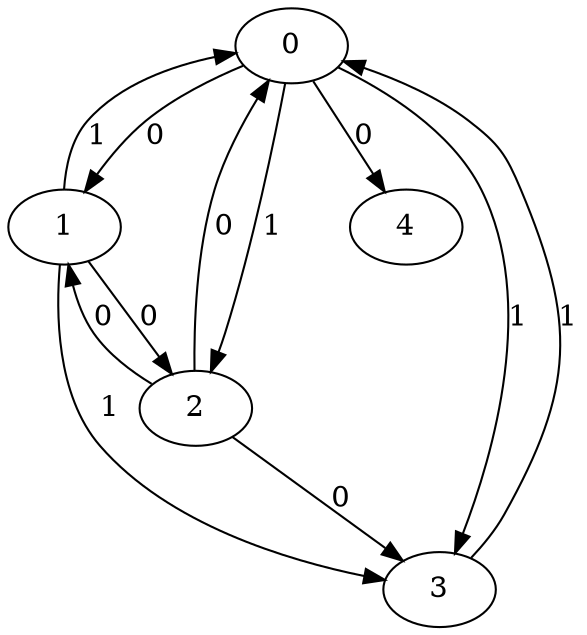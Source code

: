 // Source:3912 Canonical: -1 0 1 1 0 1 -1 0 1 -1 0 0 -1 0 -1 1 -1 -1 -1 -1 -1 -1 -1 -1 -1
digraph HRA_from_3912_graph_000 {
  0 -> 1 [label="0"];
  0 -> 2 [label="1"];
  0 -> 3 [label="1"];
  1 -> 0 [label="1"];
  1 -> 2 [label="0"];
  1 -> 3 [label="1"];
  2 -> 0 [label="0"];
  2 -> 1 [label="0"];
  2 -> 3 [label="0"];
  3 -> 0 [label="1"];
  0 -> 4 [label="0"];
}

// Source:3912 Canonical: -1 0 1 1 0 1 -1 0 1 -1 0 0 -1 0 -1 1 -1 -1 -1 -1 0 -1 -1 -1 -1
digraph HRA_from_3912_graph_001 {
  0 -> 1 [label="0"];
  0 -> 2 [label="1"];
  0 -> 3 [label="1"];
  1 -> 0 [label="1"];
  1 -> 2 [label="0"];
  1 -> 3 [label="1"];
  2 -> 0 [label="0"];
  2 -> 1 [label="0"];
  2 -> 3 [label="0"];
  3 -> 0 [label="1"];
  0 -> 4 [label="0"];
  4 -> 0 [label="0"];
}

// Source:3912 Canonical: -1 0 1 1 -1 1 -1 0 1 0 0 0 -1 0 -1 1 -1 -1 -1 -1 -1 -1 -1 -1 -1
digraph HRA_from_3912_graph_002 {
  0 -> 1 [label="0"];
  0 -> 2 [label="1"];
  0 -> 3 [label="1"];
  1 -> 0 [label="1"];
  1 -> 2 [label="0"];
  1 -> 3 [label="1"];
  2 -> 0 [label="0"];
  2 -> 1 [label="0"];
  2 -> 3 [label="0"];
  3 -> 0 [label="1"];
  1 -> 4 [label="0"];
}

// Source:3912 Canonical: -1 0 1 1 0 1 -1 0 1 0 0 0 -1 0 -1 1 -1 -1 -1 -1 -1 -1 -1 -1 -1
digraph HRA_from_3912_graph_003 {
  0 -> 1 [label="0"];
  0 -> 2 [label="1"];
  0 -> 3 [label="1"];
  1 -> 0 [label="1"];
  1 -> 2 [label="0"];
  1 -> 3 [label="1"];
  2 -> 0 [label="0"];
  2 -> 1 [label="0"];
  2 -> 3 [label="0"];
  3 -> 0 [label="1"];
  0 -> 4 [label="0"];
  1 -> 4 [label="0"];
}

// Source:3912 Canonical: -1 0 1 1 -1 1 -1 0 1 0 0 0 -1 0 -1 1 -1 -1 -1 -1 0 -1 -1 -1 -1
digraph HRA_from_3912_graph_004 {
  0 -> 1 [label="0"];
  0 -> 2 [label="1"];
  0 -> 3 [label="1"];
  1 -> 0 [label="1"];
  1 -> 2 [label="0"];
  1 -> 3 [label="1"];
  2 -> 0 [label="0"];
  2 -> 1 [label="0"];
  2 -> 3 [label="0"];
  3 -> 0 [label="1"];
  4 -> 0 [label="0"];
  1 -> 4 [label="0"];
}

// Source:3912 Canonical: -1 0 1 1 0 1 -1 0 1 0 0 0 -1 0 -1 1 -1 -1 -1 -1 0 -1 -1 -1 -1
digraph HRA_from_3912_graph_005 {
  0 -> 1 [label="0"];
  0 -> 2 [label="1"];
  0 -> 3 [label="1"];
  1 -> 0 [label="1"];
  1 -> 2 [label="0"];
  1 -> 3 [label="1"];
  2 -> 0 [label="0"];
  2 -> 1 [label="0"];
  2 -> 3 [label="0"];
  3 -> 0 [label="1"];
  0 -> 4 [label="0"];
  4 -> 0 [label="0"];
  1 -> 4 [label="0"];
}

// Source:3912 Canonical: -1 0 1 1 0 1 -1 0 1 -1 0 0 -1 0 -1 1 -1 -1 -1 -1 -1 0 -1 -1 -1
digraph HRA_from_3912_graph_006 {
  0 -> 1 [label="0"];
  0 -> 2 [label="1"];
  0 -> 3 [label="1"];
  1 -> 0 [label="1"];
  1 -> 2 [label="0"];
  1 -> 3 [label="1"];
  2 -> 0 [label="0"];
  2 -> 1 [label="0"];
  2 -> 3 [label="0"];
  3 -> 0 [label="1"];
  0 -> 4 [label="0"];
  4 -> 1 [label="0"];
}

// Source:3912 Canonical: -1 0 1 1 0 1 -1 0 1 -1 0 0 -1 0 -1 1 -1 -1 -1 -1 0 0 -1 -1 -1
digraph HRA_from_3912_graph_007 {
  0 -> 1 [label="0"];
  0 -> 2 [label="1"];
  0 -> 3 [label="1"];
  1 -> 0 [label="1"];
  1 -> 2 [label="0"];
  1 -> 3 [label="1"];
  2 -> 0 [label="0"];
  2 -> 1 [label="0"];
  2 -> 3 [label="0"];
  3 -> 0 [label="1"];
  0 -> 4 [label="0"];
  4 -> 0 [label="0"];
  4 -> 1 [label="0"];
}

// Source:3912 Canonical: -1 0 1 1 -1 1 -1 0 1 0 0 0 -1 0 -1 1 -1 -1 -1 -1 -1 0 -1 -1 -1
digraph HRA_from_3912_graph_008 {
  0 -> 1 [label="0"];
  0 -> 2 [label="1"];
  0 -> 3 [label="1"];
  1 -> 0 [label="1"];
  1 -> 2 [label="0"];
  1 -> 3 [label="1"];
  2 -> 0 [label="0"];
  2 -> 1 [label="0"];
  2 -> 3 [label="0"];
  3 -> 0 [label="1"];
  1 -> 4 [label="0"];
  4 -> 1 [label="0"];
}

// Source:3912 Canonical: -1 0 1 1 0 1 -1 0 1 0 0 0 -1 0 -1 1 -1 -1 -1 -1 -1 0 -1 -1 -1
digraph HRA_from_3912_graph_009 {
  0 -> 1 [label="0"];
  0 -> 2 [label="1"];
  0 -> 3 [label="1"];
  1 -> 0 [label="1"];
  1 -> 2 [label="0"];
  1 -> 3 [label="1"];
  2 -> 0 [label="0"];
  2 -> 1 [label="0"];
  2 -> 3 [label="0"];
  3 -> 0 [label="1"];
  0 -> 4 [label="0"];
  1 -> 4 [label="0"];
  4 -> 1 [label="0"];
}

// Source:3912 Canonical: -1 0 1 1 -1 1 -1 0 1 0 0 0 -1 0 -1 1 -1 -1 -1 -1 0 0 -1 -1 -1
digraph HRA_from_3912_graph_010 {
  0 -> 1 [label="0"];
  0 -> 2 [label="1"];
  0 -> 3 [label="1"];
  1 -> 0 [label="1"];
  1 -> 2 [label="0"];
  1 -> 3 [label="1"];
  2 -> 0 [label="0"];
  2 -> 1 [label="0"];
  2 -> 3 [label="0"];
  3 -> 0 [label="1"];
  4 -> 0 [label="0"];
  1 -> 4 [label="0"];
  4 -> 1 [label="0"];
}

// Source:3912 Canonical: -1 0 1 1 0 1 -1 0 1 0 0 0 -1 0 -1 1 -1 -1 -1 -1 0 0 -1 -1 -1
digraph HRA_from_3912_graph_011 {
  0 -> 1 [label="0"];
  0 -> 2 [label="1"];
  0 -> 3 [label="1"];
  1 -> 0 [label="1"];
  1 -> 2 [label="0"];
  1 -> 3 [label="1"];
  2 -> 0 [label="0"];
  2 -> 1 [label="0"];
  2 -> 3 [label="0"];
  3 -> 0 [label="1"];
  0 -> 4 [label="0"];
  4 -> 0 [label="0"];
  1 -> 4 [label="0"];
  4 -> 1 [label="0"];
}

// Source:3912 Canonical: -1 0 1 1 -1 1 -1 0 1 -1 0 0 -1 0 0 1 -1 -1 -1 -1 -1 -1 -1 -1 -1
digraph HRA_from_3912_graph_012 {
  0 -> 1 [label="0"];
  0 -> 2 [label="1"];
  0 -> 3 [label="1"];
  1 -> 0 [label="1"];
  1 -> 2 [label="0"];
  1 -> 3 [label="1"];
  2 -> 0 [label="0"];
  2 -> 1 [label="0"];
  2 -> 3 [label="0"];
  3 -> 0 [label="1"];
  2 -> 4 [label="0"];
}

// Source:3912 Canonical: -1 0 1 1 0 1 -1 0 1 -1 0 0 -1 0 0 1 -1 -1 -1 -1 -1 -1 -1 -1 -1
digraph HRA_from_3912_graph_013 {
  0 -> 1 [label="0"];
  0 -> 2 [label="1"];
  0 -> 3 [label="1"];
  1 -> 0 [label="1"];
  1 -> 2 [label="0"];
  1 -> 3 [label="1"];
  2 -> 0 [label="0"];
  2 -> 1 [label="0"];
  2 -> 3 [label="0"];
  3 -> 0 [label="1"];
  0 -> 4 [label="0"];
  2 -> 4 [label="0"];
}

// Source:3912 Canonical: -1 0 1 1 -1 1 -1 0 1 -1 0 0 -1 0 0 1 -1 -1 -1 -1 0 -1 -1 -1 -1
digraph HRA_from_3912_graph_014 {
  0 -> 1 [label="0"];
  0 -> 2 [label="1"];
  0 -> 3 [label="1"];
  1 -> 0 [label="1"];
  1 -> 2 [label="0"];
  1 -> 3 [label="1"];
  2 -> 0 [label="0"];
  2 -> 1 [label="0"];
  2 -> 3 [label="0"];
  3 -> 0 [label="1"];
  4 -> 0 [label="0"];
  2 -> 4 [label="0"];
}

// Source:3912 Canonical: -1 0 1 1 0 1 -1 0 1 -1 0 0 -1 0 0 1 -1 -1 -1 -1 0 -1 -1 -1 -1
digraph HRA_from_3912_graph_015 {
  0 -> 1 [label="0"];
  0 -> 2 [label="1"];
  0 -> 3 [label="1"];
  1 -> 0 [label="1"];
  1 -> 2 [label="0"];
  1 -> 3 [label="1"];
  2 -> 0 [label="0"];
  2 -> 1 [label="0"];
  2 -> 3 [label="0"];
  3 -> 0 [label="1"];
  0 -> 4 [label="0"];
  4 -> 0 [label="0"];
  2 -> 4 [label="0"];
}

// Source:3912 Canonical: -1 0 1 1 -1 1 -1 0 1 0 0 0 -1 0 0 1 -1 -1 -1 -1 -1 -1 -1 -1 -1
digraph HRA_from_3912_graph_016 {
  0 -> 1 [label="0"];
  0 -> 2 [label="1"];
  0 -> 3 [label="1"];
  1 -> 0 [label="1"];
  1 -> 2 [label="0"];
  1 -> 3 [label="1"];
  2 -> 0 [label="0"];
  2 -> 1 [label="0"];
  2 -> 3 [label="0"];
  3 -> 0 [label="1"];
  1 -> 4 [label="0"];
  2 -> 4 [label="0"];
}

// Source:3912 Canonical: -1 0 1 1 0 1 -1 0 1 0 0 0 -1 0 0 1 -1 -1 -1 -1 -1 -1 -1 -1 -1
digraph HRA_from_3912_graph_017 {
  0 -> 1 [label="0"];
  0 -> 2 [label="1"];
  0 -> 3 [label="1"];
  1 -> 0 [label="1"];
  1 -> 2 [label="0"];
  1 -> 3 [label="1"];
  2 -> 0 [label="0"];
  2 -> 1 [label="0"];
  2 -> 3 [label="0"];
  3 -> 0 [label="1"];
  0 -> 4 [label="0"];
  1 -> 4 [label="0"];
  2 -> 4 [label="0"];
}

// Source:3912 Canonical: -1 0 1 1 -1 1 -1 0 1 0 0 0 -1 0 0 1 -1 -1 -1 -1 0 -1 -1 -1 -1
digraph HRA_from_3912_graph_018 {
  0 -> 1 [label="0"];
  0 -> 2 [label="1"];
  0 -> 3 [label="1"];
  1 -> 0 [label="1"];
  1 -> 2 [label="0"];
  1 -> 3 [label="1"];
  2 -> 0 [label="0"];
  2 -> 1 [label="0"];
  2 -> 3 [label="0"];
  3 -> 0 [label="1"];
  4 -> 0 [label="0"];
  1 -> 4 [label="0"];
  2 -> 4 [label="0"];
}

// Source:3912 Canonical: -1 0 1 1 0 1 -1 0 1 0 0 0 -1 0 0 1 -1 -1 -1 -1 0 -1 -1 -1 -1
digraph HRA_from_3912_graph_019 {
  0 -> 1 [label="0"];
  0 -> 2 [label="1"];
  0 -> 3 [label="1"];
  1 -> 0 [label="1"];
  1 -> 2 [label="0"];
  1 -> 3 [label="1"];
  2 -> 0 [label="0"];
  2 -> 1 [label="0"];
  2 -> 3 [label="0"];
  3 -> 0 [label="1"];
  0 -> 4 [label="0"];
  4 -> 0 [label="0"];
  1 -> 4 [label="0"];
  2 -> 4 [label="0"];
}

// Source:3912 Canonical: -1 0 1 1 -1 1 -1 0 1 -1 0 0 -1 0 0 1 -1 -1 -1 -1 -1 0 -1 -1 -1
digraph HRA_from_3912_graph_020 {
  0 -> 1 [label="0"];
  0 -> 2 [label="1"];
  0 -> 3 [label="1"];
  1 -> 0 [label="1"];
  1 -> 2 [label="0"];
  1 -> 3 [label="1"];
  2 -> 0 [label="0"];
  2 -> 1 [label="0"];
  2 -> 3 [label="0"];
  3 -> 0 [label="1"];
  4 -> 1 [label="0"];
  2 -> 4 [label="0"];
}

// Source:3912 Canonical: -1 0 1 1 0 1 -1 0 1 -1 0 0 -1 0 0 1 -1 -1 -1 -1 -1 0 -1 -1 -1
digraph HRA_from_3912_graph_021 {
  0 -> 1 [label="0"];
  0 -> 2 [label="1"];
  0 -> 3 [label="1"];
  1 -> 0 [label="1"];
  1 -> 2 [label="0"];
  1 -> 3 [label="1"];
  2 -> 0 [label="0"];
  2 -> 1 [label="0"];
  2 -> 3 [label="0"];
  3 -> 0 [label="1"];
  0 -> 4 [label="0"];
  4 -> 1 [label="0"];
  2 -> 4 [label="0"];
}

// Source:3912 Canonical: -1 0 1 1 -1 1 -1 0 1 -1 0 0 -1 0 0 1 -1 -1 -1 -1 0 0 -1 -1 -1
digraph HRA_from_3912_graph_022 {
  0 -> 1 [label="0"];
  0 -> 2 [label="1"];
  0 -> 3 [label="1"];
  1 -> 0 [label="1"];
  1 -> 2 [label="0"];
  1 -> 3 [label="1"];
  2 -> 0 [label="0"];
  2 -> 1 [label="0"];
  2 -> 3 [label="0"];
  3 -> 0 [label="1"];
  4 -> 0 [label="0"];
  4 -> 1 [label="0"];
  2 -> 4 [label="0"];
}

// Source:3912 Canonical: -1 0 1 1 0 1 -1 0 1 -1 0 0 -1 0 0 1 -1 -1 -1 -1 0 0 -1 -1 -1
digraph HRA_from_3912_graph_023 {
  0 -> 1 [label="0"];
  0 -> 2 [label="1"];
  0 -> 3 [label="1"];
  1 -> 0 [label="1"];
  1 -> 2 [label="0"];
  1 -> 3 [label="1"];
  2 -> 0 [label="0"];
  2 -> 1 [label="0"];
  2 -> 3 [label="0"];
  3 -> 0 [label="1"];
  0 -> 4 [label="0"];
  4 -> 0 [label="0"];
  4 -> 1 [label="0"];
  2 -> 4 [label="0"];
}

// Source:3912 Canonical: -1 0 1 1 -1 1 -1 0 1 0 0 0 -1 0 0 1 -1 -1 -1 -1 -1 0 -1 -1 -1
digraph HRA_from_3912_graph_024 {
  0 -> 1 [label="0"];
  0 -> 2 [label="1"];
  0 -> 3 [label="1"];
  1 -> 0 [label="1"];
  1 -> 2 [label="0"];
  1 -> 3 [label="1"];
  2 -> 0 [label="0"];
  2 -> 1 [label="0"];
  2 -> 3 [label="0"];
  3 -> 0 [label="1"];
  1 -> 4 [label="0"];
  4 -> 1 [label="0"];
  2 -> 4 [label="0"];
}

// Source:3912 Canonical: -1 0 1 1 0 1 -1 0 1 0 0 0 -1 0 0 1 -1 -1 -1 -1 -1 0 -1 -1 -1
digraph HRA_from_3912_graph_025 {
  0 -> 1 [label="0"];
  0 -> 2 [label="1"];
  0 -> 3 [label="1"];
  1 -> 0 [label="1"];
  1 -> 2 [label="0"];
  1 -> 3 [label="1"];
  2 -> 0 [label="0"];
  2 -> 1 [label="0"];
  2 -> 3 [label="0"];
  3 -> 0 [label="1"];
  0 -> 4 [label="0"];
  1 -> 4 [label="0"];
  4 -> 1 [label="0"];
  2 -> 4 [label="0"];
}

// Source:3912 Canonical: -1 0 1 1 -1 1 -1 0 1 0 0 0 -1 0 0 1 -1 -1 -1 -1 0 0 -1 -1 -1
digraph HRA_from_3912_graph_026 {
  0 -> 1 [label="0"];
  0 -> 2 [label="1"];
  0 -> 3 [label="1"];
  1 -> 0 [label="1"];
  1 -> 2 [label="0"];
  1 -> 3 [label="1"];
  2 -> 0 [label="0"];
  2 -> 1 [label="0"];
  2 -> 3 [label="0"];
  3 -> 0 [label="1"];
  4 -> 0 [label="0"];
  1 -> 4 [label="0"];
  4 -> 1 [label="0"];
  2 -> 4 [label="0"];
}

// Source:3912 Canonical: -1 0 1 1 0 1 -1 0 1 0 0 0 -1 0 0 1 -1 -1 -1 -1 0 0 -1 -1 -1
digraph HRA_from_3912_graph_027 {
  0 -> 1 [label="0"];
  0 -> 2 [label="1"];
  0 -> 3 [label="1"];
  1 -> 0 [label="1"];
  1 -> 2 [label="0"];
  1 -> 3 [label="1"];
  2 -> 0 [label="0"];
  2 -> 1 [label="0"];
  2 -> 3 [label="0"];
  3 -> 0 [label="1"];
  0 -> 4 [label="0"];
  4 -> 0 [label="0"];
  1 -> 4 [label="0"];
  4 -> 1 [label="0"];
  2 -> 4 [label="0"];
}

// Source:3912 Canonical: -1 0 1 1 0 1 -1 0 1 -1 0 0 -1 0 -1 1 -1 -1 -1 -1 -1 -1 0 -1 -1
digraph HRA_from_3912_graph_028 {
  0 -> 1 [label="0"];
  0 -> 2 [label="1"];
  0 -> 3 [label="1"];
  1 -> 0 [label="1"];
  1 -> 2 [label="0"];
  1 -> 3 [label="1"];
  2 -> 0 [label="0"];
  2 -> 1 [label="0"];
  2 -> 3 [label="0"];
  3 -> 0 [label="1"];
  0 -> 4 [label="0"];
  4 -> 2 [label="0"];
}

// Source:3912 Canonical: -1 0 1 1 0 1 -1 0 1 -1 0 0 -1 0 -1 1 -1 -1 -1 -1 0 -1 0 -1 -1
digraph HRA_from_3912_graph_029 {
  0 -> 1 [label="0"];
  0 -> 2 [label="1"];
  0 -> 3 [label="1"];
  1 -> 0 [label="1"];
  1 -> 2 [label="0"];
  1 -> 3 [label="1"];
  2 -> 0 [label="0"];
  2 -> 1 [label="0"];
  2 -> 3 [label="0"];
  3 -> 0 [label="1"];
  0 -> 4 [label="0"];
  4 -> 0 [label="0"];
  4 -> 2 [label="0"];
}

// Source:3912 Canonical: -1 0 1 1 -1 1 -1 0 1 0 0 0 -1 0 -1 1 -1 -1 -1 -1 -1 -1 0 -1 -1
digraph HRA_from_3912_graph_030 {
  0 -> 1 [label="0"];
  0 -> 2 [label="1"];
  0 -> 3 [label="1"];
  1 -> 0 [label="1"];
  1 -> 2 [label="0"];
  1 -> 3 [label="1"];
  2 -> 0 [label="0"];
  2 -> 1 [label="0"];
  2 -> 3 [label="0"];
  3 -> 0 [label="1"];
  1 -> 4 [label="0"];
  4 -> 2 [label="0"];
}

// Source:3912 Canonical: -1 0 1 1 0 1 -1 0 1 0 0 0 -1 0 -1 1 -1 -1 -1 -1 -1 -1 0 -1 -1
digraph HRA_from_3912_graph_031 {
  0 -> 1 [label="0"];
  0 -> 2 [label="1"];
  0 -> 3 [label="1"];
  1 -> 0 [label="1"];
  1 -> 2 [label="0"];
  1 -> 3 [label="1"];
  2 -> 0 [label="0"];
  2 -> 1 [label="0"];
  2 -> 3 [label="0"];
  3 -> 0 [label="1"];
  0 -> 4 [label="0"];
  1 -> 4 [label="0"];
  4 -> 2 [label="0"];
}

// Source:3912 Canonical: -1 0 1 1 -1 1 -1 0 1 0 0 0 -1 0 -1 1 -1 -1 -1 -1 0 -1 0 -1 -1
digraph HRA_from_3912_graph_032 {
  0 -> 1 [label="0"];
  0 -> 2 [label="1"];
  0 -> 3 [label="1"];
  1 -> 0 [label="1"];
  1 -> 2 [label="0"];
  1 -> 3 [label="1"];
  2 -> 0 [label="0"];
  2 -> 1 [label="0"];
  2 -> 3 [label="0"];
  3 -> 0 [label="1"];
  4 -> 0 [label="0"];
  1 -> 4 [label="0"];
  4 -> 2 [label="0"];
}

// Source:3912 Canonical: -1 0 1 1 0 1 -1 0 1 0 0 0 -1 0 -1 1 -1 -1 -1 -1 0 -1 0 -1 -1
digraph HRA_from_3912_graph_033 {
  0 -> 1 [label="0"];
  0 -> 2 [label="1"];
  0 -> 3 [label="1"];
  1 -> 0 [label="1"];
  1 -> 2 [label="0"];
  1 -> 3 [label="1"];
  2 -> 0 [label="0"];
  2 -> 1 [label="0"];
  2 -> 3 [label="0"];
  3 -> 0 [label="1"];
  0 -> 4 [label="0"];
  4 -> 0 [label="0"];
  1 -> 4 [label="0"];
  4 -> 2 [label="0"];
}

// Source:3912 Canonical: -1 0 1 1 0 1 -1 0 1 -1 0 0 -1 0 -1 1 -1 -1 -1 -1 -1 0 0 -1 -1
digraph HRA_from_3912_graph_034 {
  0 -> 1 [label="0"];
  0 -> 2 [label="1"];
  0 -> 3 [label="1"];
  1 -> 0 [label="1"];
  1 -> 2 [label="0"];
  1 -> 3 [label="1"];
  2 -> 0 [label="0"];
  2 -> 1 [label="0"];
  2 -> 3 [label="0"];
  3 -> 0 [label="1"];
  0 -> 4 [label="0"];
  4 -> 1 [label="0"];
  4 -> 2 [label="0"];
}

// Source:3912 Canonical: -1 0 1 1 0 1 -1 0 1 -1 0 0 -1 0 -1 1 -1 -1 -1 -1 0 0 0 -1 -1
digraph HRA_from_3912_graph_035 {
  0 -> 1 [label="0"];
  0 -> 2 [label="1"];
  0 -> 3 [label="1"];
  1 -> 0 [label="1"];
  1 -> 2 [label="0"];
  1 -> 3 [label="1"];
  2 -> 0 [label="0"];
  2 -> 1 [label="0"];
  2 -> 3 [label="0"];
  3 -> 0 [label="1"];
  0 -> 4 [label="0"];
  4 -> 0 [label="0"];
  4 -> 1 [label="0"];
  4 -> 2 [label="0"];
}

// Source:3912 Canonical: -1 0 1 1 -1 1 -1 0 1 0 0 0 -1 0 -1 1 -1 -1 -1 -1 -1 0 0 -1 -1
digraph HRA_from_3912_graph_036 {
  0 -> 1 [label="0"];
  0 -> 2 [label="1"];
  0 -> 3 [label="1"];
  1 -> 0 [label="1"];
  1 -> 2 [label="0"];
  1 -> 3 [label="1"];
  2 -> 0 [label="0"];
  2 -> 1 [label="0"];
  2 -> 3 [label="0"];
  3 -> 0 [label="1"];
  1 -> 4 [label="0"];
  4 -> 1 [label="0"];
  4 -> 2 [label="0"];
}

// Source:3912 Canonical: -1 0 1 1 0 1 -1 0 1 0 0 0 -1 0 -1 1 -1 -1 -1 -1 -1 0 0 -1 -1
digraph HRA_from_3912_graph_037 {
  0 -> 1 [label="0"];
  0 -> 2 [label="1"];
  0 -> 3 [label="1"];
  1 -> 0 [label="1"];
  1 -> 2 [label="0"];
  1 -> 3 [label="1"];
  2 -> 0 [label="0"];
  2 -> 1 [label="0"];
  2 -> 3 [label="0"];
  3 -> 0 [label="1"];
  0 -> 4 [label="0"];
  1 -> 4 [label="0"];
  4 -> 1 [label="0"];
  4 -> 2 [label="0"];
}

// Source:3912 Canonical: -1 0 1 1 -1 1 -1 0 1 0 0 0 -1 0 -1 1 -1 -1 -1 -1 0 0 0 -1 -1
digraph HRA_from_3912_graph_038 {
  0 -> 1 [label="0"];
  0 -> 2 [label="1"];
  0 -> 3 [label="1"];
  1 -> 0 [label="1"];
  1 -> 2 [label="0"];
  1 -> 3 [label="1"];
  2 -> 0 [label="0"];
  2 -> 1 [label="0"];
  2 -> 3 [label="0"];
  3 -> 0 [label="1"];
  4 -> 0 [label="0"];
  1 -> 4 [label="0"];
  4 -> 1 [label="0"];
  4 -> 2 [label="0"];
}

// Source:3912 Canonical: -1 0 1 1 0 1 -1 0 1 0 0 0 -1 0 -1 1 -1 -1 -1 -1 0 0 0 -1 -1
digraph HRA_from_3912_graph_039 {
  0 -> 1 [label="0"];
  0 -> 2 [label="1"];
  0 -> 3 [label="1"];
  1 -> 0 [label="1"];
  1 -> 2 [label="0"];
  1 -> 3 [label="1"];
  2 -> 0 [label="0"];
  2 -> 1 [label="0"];
  2 -> 3 [label="0"];
  3 -> 0 [label="1"];
  0 -> 4 [label="0"];
  4 -> 0 [label="0"];
  1 -> 4 [label="0"];
  4 -> 1 [label="0"];
  4 -> 2 [label="0"];
}

// Source:3912 Canonical: -1 0 1 1 -1 1 -1 0 1 -1 0 0 -1 0 0 1 -1 -1 -1 -1 -1 -1 0 -1 -1
digraph HRA_from_3912_graph_040 {
  0 -> 1 [label="0"];
  0 -> 2 [label="1"];
  0 -> 3 [label="1"];
  1 -> 0 [label="1"];
  1 -> 2 [label="0"];
  1 -> 3 [label="1"];
  2 -> 0 [label="0"];
  2 -> 1 [label="0"];
  2 -> 3 [label="0"];
  3 -> 0 [label="1"];
  2 -> 4 [label="0"];
  4 -> 2 [label="0"];
}

// Source:3912 Canonical: -1 0 1 1 0 1 -1 0 1 -1 0 0 -1 0 0 1 -1 -1 -1 -1 -1 -1 0 -1 -1
digraph HRA_from_3912_graph_041 {
  0 -> 1 [label="0"];
  0 -> 2 [label="1"];
  0 -> 3 [label="1"];
  1 -> 0 [label="1"];
  1 -> 2 [label="0"];
  1 -> 3 [label="1"];
  2 -> 0 [label="0"];
  2 -> 1 [label="0"];
  2 -> 3 [label="0"];
  3 -> 0 [label="1"];
  0 -> 4 [label="0"];
  2 -> 4 [label="0"];
  4 -> 2 [label="0"];
}

// Source:3912 Canonical: -1 0 1 1 -1 1 -1 0 1 -1 0 0 -1 0 0 1 -1 -1 -1 -1 0 -1 0 -1 -1
digraph HRA_from_3912_graph_042 {
  0 -> 1 [label="0"];
  0 -> 2 [label="1"];
  0 -> 3 [label="1"];
  1 -> 0 [label="1"];
  1 -> 2 [label="0"];
  1 -> 3 [label="1"];
  2 -> 0 [label="0"];
  2 -> 1 [label="0"];
  2 -> 3 [label="0"];
  3 -> 0 [label="1"];
  4 -> 0 [label="0"];
  2 -> 4 [label="0"];
  4 -> 2 [label="0"];
}

// Source:3912 Canonical: -1 0 1 1 0 1 -1 0 1 -1 0 0 -1 0 0 1 -1 -1 -1 -1 0 -1 0 -1 -1
digraph HRA_from_3912_graph_043 {
  0 -> 1 [label="0"];
  0 -> 2 [label="1"];
  0 -> 3 [label="1"];
  1 -> 0 [label="1"];
  1 -> 2 [label="0"];
  1 -> 3 [label="1"];
  2 -> 0 [label="0"];
  2 -> 1 [label="0"];
  2 -> 3 [label="0"];
  3 -> 0 [label="1"];
  0 -> 4 [label="0"];
  4 -> 0 [label="0"];
  2 -> 4 [label="0"];
  4 -> 2 [label="0"];
}

// Source:3912 Canonical: -1 0 1 1 -1 1 -1 0 1 0 0 0 -1 0 0 1 -1 -1 -1 -1 -1 -1 0 -1 -1
digraph HRA_from_3912_graph_044 {
  0 -> 1 [label="0"];
  0 -> 2 [label="1"];
  0 -> 3 [label="1"];
  1 -> 0 [label="1"];
  1 -> 2 [label="0"];
  1 -> 3 [label="1"];
  2 -> 0 [label="0"];
  2 -> 1 [label="0"];
  2 -> 3 [label="0"];
  3 -> 0 [label="1"];
  1 -> 4 [label="0"];
  2 -> 4 [label="0"];
  4 -> 2 [label="0"];
}

// Source:3912 Canonical: -1 0 1 1 0 1 -1 0 1 0 0 0 -1 0 0 1 -1 -1 -1 -1 -1 -1 0 -1 -1
digraph HRA_from_3912_graph_045 {
  0 -> 1 [label="0"];
  0 -> 2 [label="1"];
  0 -> 3 [label="1"];
  1 -> 0 [label="1"];
  1 -> 2 [label="0"];
  1 -> 3 [label="1"];
  2 -> 0 [label="0"];
  2 -> 1 [label="0"];
  2 -> 3 [label="0"];
  3 -> 0 [label="1"];
  0 -> 4 [label="0"];
  1 -> 4 [label="0"];
  2 -> 4 [label="0"];
  4 -> 2 [label="0"];
}

// Source:3912 Canonical: -1 0 1 1 -1 1 -1 0 1 0 0 0 -1 0 0 1 -1 -1 -1 -1 0 -1 0 -1 -1
digraph HRA_from_3912_graph_046 {
  0 -> 1 [label="0"];
  0 -> 2 [label="1"];
  0 -> 3 [label="1"];
  1 -> 0 [label="1"];
  1 -> 2 [label="0"];
  1 -> 3 [label="1"];
  2 -> 0 [label="0"];
  2 -> 1 [label="0"];
  2 -> 3 [label="0"];
  3 -> 0 [label="1"];
  4 -> 0 [label="0"];
  1 -> 4 [label="0"];
  2 -> 4 [label="0"];
  4 -> 2 [label="0"];
}

// Source:3912 Canonical: -1 0 1 1 0 1 -1 0 1 0 0 0 -1 0 0 1 -1 -1 -1 -1 0 -1 0 -1 -1
digraph HRA_from_3912_graph_047 {
  0 -> 1 [label="0"];
  0 -> 2 [label="1"];
  0 -> 3 [label="1"];
  1 -> 0 [label="1"];
  1 -> 2 [label="0"];
  1 -> 3 [label="1"];
  2 -> 0 [label="0"];
  2 -> 1 [label="0"];
  2 -> 3 [label="0"];
  3 -> 0 [label="1"];
  0 -> 4 [label="0"];
  4 -> 0 [label="0"];
  1 -> 4 [label="0"];
  2 -> 4 [label="0"];
  4 -> 2 [label="0"];
}

// Source:3912 Canonical: -1 0 1 1 -1 1 -1 0 1 -1 0 0 -1 0 0 1 -1 -1 -1 -1 -1 0 0 -1 -1
digraph HRA_from_3912_graph_048 {
  0 -> 1 [label="0"];
  0 -> 2 [label="1"];
  0 -> 3 [label="1"];
  1 -> 0 [label="1"];
  1 -> 2 [label="0"];
  1 -> 3 [label="1"];
  2 -> 0 [label="0"];
  2 -> 1 [label="0"];
  2 -> 3 [label="0"];
  3 -> 0 [label="1"];
  4 -> 1 [label="0"];
  2 -> 4 [label="0"];
  4 -> 2 [label="0"];
}

// Source:3912 Canonical: -1 0 1 1 0 1 -1 0 1 -1 0 0 -1 0 0 1 -1 -1 -1 -1 -1 0 0 -1 -1
digraph HRA_from_3912_graph_049 {
  0 -> 1 [label="0"];
  0 -> 2 [label="1"];
  0 -> 3 [label="1"];
  1 -> 0 [label="1"];
  1 -> 2 [label="0"];
  1 -> 3 [label="1"];
  2 -> 0 [label="0"];
  2 -> 1 [label="0"];
  2 -> 3 [label="0"];
  3 -> 0 [label="1"];
  0 -> 4 [label="0"];
  4 -> 1 [label="0"];
  2 -> 4 [label="0"];
  4 -> 2 [label="0"];
}

// Source:3912 Canonical: -1 0 1 1 -1 1 -1 0 1 -1 0 0 -1 0 0 1 -1 -1 -1 -1 0 0 0 -1 -1
digraph HRA_from_3912_graph_050 {
  0 -> 1 [label="0"];
  0 -> 2 [label="1"];
  0 -> 3 [label="1"];
  1 -> 0 [label="1"];
  1 -> 2 [label="0"];
  1 -> 3 [label="1"];
  2 -> 0 [label="0"];
  2 -> 1 [label="0"];
  2 -> 3 [label="0"];
  3 -> 0 [label="1"];
  4 -> 0 [label="0"];
  4 -> 1 [label="0"];
  2 -> 4 [label="0"];
  4 -> 2 [label="0"];
}

// Source:3912 Canonical: -1 0 1 1 0 1 -1 0 1 -1 0 0 -1 0 0 1 -1 -1 -1 -1 0 0 0 -1 -1
digraph HRA_from_3912_graph_051 {
  0 -> 1 [label="0"];
  0 -> 2 [label="1"];
  0 -> 3 [label="1"];
  1 -> 0 [label="1"];
  1 -> 2 [label="0"];
  1 -> 3 [label="1"];
  2 -> 0 [label="0"];
  2 -> 1 [label="0"];
  2 -> 3 [label="0"];
  3 -> 0 [label="1"];
  0 -> 4 [label="0"];
  4 -> 0 [label="0"];
  4 -> 1 [label="0"];
  2 -> 4 [label="0"];
  4 -> 2 [label="0"];
}

// Source:3912 Canonical: -1 0 1 1 -1 1 -1 0 1 0 0 0 -1 0 0 1 -1 -1 -1 -1 -1 0 0 -1 -1
digraph HRA_from_3912_graph_052 {
  0 -> 1 [label="0"];
  0 -> 2 [label="1"];
  0 -> 3 [label="1"];
  1 -> 0 [label="1"];
  1 -> 2 [label="0"];
  1 -> 3 [label="1"];
  2 -> 0 [label="0"];
  2 -> 1 [label="0"];
  2 -> 3 [label="0"];
  3 -> 0 [label="1"];
  1 -> 4 [label="0"];
  4 -> 1 [label="0"];
  2 -> 4 [label="0"];
  4 -> 2 [label="0"];
}

// Source:3912 Canonical: -1 0 1 1 0 1 -1 0 1 0 0 0 -1 0 0 1 -1 -1 -1 -1 -1 0 0 -1 -1
digraph HRA_from_3912_graph_053 {
  0 -> 1 [label="0"];
  0 -> 2 [label="1"];
  0 -> 3 [label="1"];
  1 -> 0 [label="1"];
  1 -> 2 [label="0"];
  1 -> 3 [label="1"];
  2 -> 0 [label="0"];
  2 -> 1 [label="0"];
  2 -> 3 [label="0"];
  3 -> 0 [label="1"];
  0 -> 4 [label="0"];
  1 -> 4 [label="0"];
  4 -> 1 [label="0"];
  2 -> 4 [label="0"];
  4 -> 2 [label="0"];
}

// Source:3912 Canonical: -1 0 1 1 -1 1 -1 0 1 0 0 0 -1 0 0 1 -1 -1 -1 -1 0 0 0 -1 -1
digraph HRA_from_3912_graph_054 {
  0 -> 1 [label="0"];
  0 -> 2 [label="1"];
  0 -> 3 [label="1"];
  1 -> 0 [label="1"];
  1 -> 2 [label="0"];
  1 -> 3 [label="1"];
  2 -> 0 [label="0"];
  2 -> 1 [label="0"];
  2 -> 3 [label="0"];
  3 -> 0 [label="1"];
  4 -> 0 [label="0"];
  1 -> 4 [label="0"];
  4 -> 1 [label="0"];
  2 -> 4 [label="0"];
  4 -> 2 [label="0"];
}

// Source:3912 Canonical: -1 0 1 1 0 1 -1 0 1 0 0 0 -1 0 0 1 -1 -1 -1 -1 0 0 0 -1 -1
digraph HRA_from_3912_graph_055 {
  0 -> 1 [label="0"];
  0 -> 2 [label="1"];
  0 -> 3 [label="1"];
  1 -> 0 [label="1"];
  1 -> 2 [label="0"];
  1 -> 3 [label="1"];
  2 -> 0 [label="0"];
  2 -> 1 [label="0"];
  2 -> 3 [label="0"];
  3 -> 0 [label="1"];
  0 -> 4 [label="0"];
  4 -> 0 [label="0"];
  1 -> 4 [label="0"];
  4 -> 1 [label="0"];
  2 -> 4 [label="0"];
  4 -> 2 [label="0"];
}

// Source:3912 Canonical: -1 0 1 1 -1 1 -1 0 1 -1 0 0 -1 0 -1 1 -1 -1 -1 0 -1 -1 -1 -1 -1
digraph HRA_from_3912_graph_056 {
  0 -> 1 [label="0"];
  0 -> 2 [label="1"];
  0 -> 3 [label="1"];
  1 -> 0 [label="1"];
  1 -> 2 [label="0"];
  1 -> 3 [label="1"];
  2 -> 0 [label="0"];
  2 -> 1 [label="0"];
  2 -> 3 [label="0"];
  3 -> 0 [label="1"];
  3 -> 4 [label="0"];
}

// Source:3912 Canonical: -1 0 1 1 0 1 -1 0 1 -1 0 0 -1 0 -1 1 -1 -1 -1 0 -1 -1 -1 -1 -1
digraph HRA_from_3912_graph_057 {
  0 -> 1 [label="0"];
  0 -> 2 [label="1"];
  0 -> 3 [label="1"];
  1 -> 0 [label="1"];
  1 -> 2 [label="0"];
  1 -> 3 [label="1"];
  2 -> 0 [label="0"];
  2 -> 1 [label="0"];
  2 -> 3 [label="0"];
  3 -> 0 [label="1"];
  0 -> 4 [label="0"];
  3 -> 4 [label="0"];
}

// Source:3912 Canonical: -1 0 1 1 -1 1 -1 0 1 -1 0 0 -1 0 -1 1 -1 -1 -1 0 0 -1 -1 -1 -1
digraph HRA_from_3912_graph_058 {
  0 -> 1 [label="0"];
  0 -> 2 [label="1"];
  0 -> 3 [label="1"];
  1 -> 0 [label="1"];
  1 -> 2 [label="0"];
  1 -> 3 [label="1"];
  2 -> 0 [label="0"];
  2 -> 1 [label="0"];
  2 -> 3 [label="0"];
  3 -> 0 [label="1"];
  4 -> 0 [label="0"];
  3 -> 4 [label="0"];
}

// Source:3912 Canonical: -1 0 1 1 0 1 -1 0 1 -1 0 0 -1 0 -1 1 -1 -1 -1 0 0 -1 -1 -1 -1
digraph HRA_from_3912_graph_059 {
  0 -> 1 [label="0"];
  0 -> 2 [label="1"];
  0 -> 3 [label="1"];
  1 -> 0 [label="1"];
  1 -> 2 [label="0"];
  1 -> 3 [label="1"];
  2 -> 0 [label="0"];
  2 -> 1 [label="0"];
  2 -> 3 [label="0"];
  3 -> 0 [label="1"];
  0 -> 4 [label="0"];
  4 -> 0 [label="0"];
  3 -> 4 [label="0"];
}

// Source:3912 Canonical: -1 0 1 1 -1 1 -1 0 1 0 0 0 -1 0 -1 1 -1 -1 -1 0 -1 -1 -1 -1 -1
digraph HRA_from_3912_graph_060 {
  0 -> 1 [label="0"];
  0 -> 2 [label="1"];
  0 -> 3 [label="1"];
  1 -> 0 [label="1"];
  1 -> 2 [label="0"];
  1 -> 3 [label="1"];
  2 -> 0 [label="0"];
  2 -> 1 [label="0"];
  2 -> 3 [label="0"];
  3 -> 0 [label="1"];
  1 -> 4 [label="0"];
  3 -> 4 [label="0"];
}

// Source:3912 Canonical: -1 0 1 1 0 1 -1 0 1 0 0 0 -1 0 -1 1 -1 -1 -1 0 -1 -1 -1 -1 -1
digraph HRA_from_3912_graph_061 {
  0 -> 1 [label="0"];
  0 -> 2 [label="1"];
  0 -> 3 [label="1"];
  1 -> 0 [label="1"];
  1 -> 2 [label="0"];
  1 -> 3 [label="1"];
  2 -> 0 [label="0"];
  2 -> 1 [label="0"];
  2 -> 3 [label="0"];
  3 -> 0 [label="1"];
  0 -> 4 [label="0"];
  1 -> 4 [label="0"];
  3 -> 4 [label="0"];
}

// Source:3912 Canonical: -1 0 1 1 -1 1 -1 0 1 0 0 0 -1 0 -1 1 -1 -1 -1 0 0 -1 -1 -1 -1
digraph HRA_from_3912_graph_062 {
  0 -> 1 [label="0"];
  0 -> 2 [label="1"];
  0 -> 3 [label="1"];
  1 -> 0 [label="1"];
  1 -> 2 [label="0"];
  1 -> 3 [label="1"];
  2 -> 0 [label="0"];
  2 -> 1 [label="0"];
  2 -> 3 [label="0"];
  3 -> 0 [label="1"];
  4 -> 0 [label="0"];
  1 -> 4 [label="0"];
  3 -> 4 [label="0"];
}

// Source:3912 Canonical: -1 0 1 1 0 1 -1 0 1 0 0 0 -1 0 -1 1 -1 -1 -1 0 0 -1 -1 -1 -1
digraph HRA_from_3912_graph_063 {
  0 -> 1 [label="0"];
  0 -> 2 [label="1"];
  0 -> 3 [label="1"];
  1 -> 0 [label="1"];
  1 -> 2 [label="0"];
  1 -> 3 [label="1"];
  2 -> 0 [label="0"];
  2 -> 1 [label="0"];
  2 -> 3 [label="0"];
  3 -> 0 [label="1"];
  0 -> 4 [label="0"];
  4 -> 0 [label="0"];
  1 -> 4 [label="0"];
  3 -> 4 [label="0"];
}

// Source:3912 Canonical: -1 0 1 1 -1 1 -1 0 1 -1 0 0 -1 0 -1 1 -1 -1 -1 0 -1 0 -1 -1 -1
digraph HRA_from_3912_graph_064 {
  0 -> 1 [label="0"];
  0 -> 2 [label="1"];
  0 -> 3 [label="1"];
  1 -> 0 [label="1"];
  1 -> 2 [label="0"];
  1 -> 3 [label="1"];
  2 -> 0 [label="0"];
  2 -> 1 [label="0"];
  2 -> 3 [label="0"];
  3 -> 0 [label="1"];
  4 -> 1 [label="0"];
  3 -> 4 [label="0"];
}

// Source:3912 Canonical: -1 0 1 1 0 1 -1 0 1 -1 0 0 -1 0 -1 1 -1 -1 -1 0 -1 0 -1 -1 -1
digraph HRA_from_3912_graph_065 {
  0 -> 1 [label="0"];
  0 -> 2 [label="1"];
  0 -> 3 [label="1"];
  1 -> 0 [label="1"];
  1 -> 2 [label="0"];
  1 -> 3 [label="1"];
  2 -> 0 [label="0"];
  2 -> 1 [label="0"];
  2 -> 3 [label="0"];
  3 -> 0 [label="1"];
  0 -> 4 [label="0"];
  4 -> 1 [label="0"];
  3 -> 4 [label="0"];
}

// Source:3912 Canonical: -1 0 1 1 -1 1 -1 0 1 -1 0 0 -1 0 -1 1 -1 -1 -1 0 0 0 -1 -1 -1
digraph HRA_from_3912_graph_066 {
  0 -> 1 [label="0"];
  0 -> 2 [label="1"];
  0 -> 3 [label="1"];
  1 -> 0 [label="1"];
  1 -> 2 [label="0"];
  1 -> 3 [label="1"];
  2 -> 0 [label="0"];
  2 -> 1 [label="0"];
  2 -> 3 [label="0"];
  3 -> 0 [label="1"];
  4 -> 0 [label="0"];
  4 -> 1 [label="0"];
  3 -> 4 [label="0"];
}

// Source:3912 Canonical: -1 0 1 1 0 1 -1 0 1 -1 0 0 -1 0 -1 1 -1 -1 -1 0 0 0 -1 -1 -1
digraph HRA_from_3912_graph_067 {
  0 -> 1 [label="0"];
  0 -> 2 [label="1"];
  0 -> 3 [label="1"];
  1 -> 0 [label="1"];
  1 -> 2 [label="0"];
  1 -> 3 [label="1"];
  2 -> 0 [label="0"];
  2 -> 1 [label="0"];
  2 -> 3 [label="0"];
  3 -> 0 [label="1"];
  0 -> 4 [label="0"];
  4 -> 0 [label="0"];
  4 -> 1 [label="0"];
  3 -> 4 [label="0"];
}

// Source:3912 Canonical: -1 0 1 1 -1 1 -1 0 1 0 0 0 -1 0 -1 1 -1 -1 -1 0 -1 0 -1 -1 -1
digraph HRA_from_3912_graph_068 {
  0 -> 1 [label="0"];
  0 -> 2 [label="1"];
  0 -> 3 [label="1"];
  1 -> 0 [label="1"];
  1 -> 2 [label="0"];
  1 -> 3 [label="1"];
  2 -> 0 [label="0"];
  2 -> 1 [label="0"];
  2 -> 3 [label="0"];
  3 -> 0 [label="1"];
  1 -> 4 [label="0"];
  4 -> 1 [label="0"];
  3 -> 4 [label="0"];
}

// Source:3912 Canonical: -1 0 1 1 0 1 -1 0 1 0 0 0 -1 0 -1 1 -1 -1 -1 0 -1 0 -1 -1 -1
digraph HRA_from_3912_graph_069 {
  0 -> 1 [label="0"];
  0 -> 2 [label="1"];
  0 -> 3 [label="1"];
  1 -> 0 [label="1"];
  1 -> 2 [label="0"];
  1 -> 3 [label="1"];
  2 -> 0 [label="0"];
  2 -> 1 [label="0"];
  2 -> 3 [label="0"];
  3 -> 0 [label="1"];
  0 -> 4 [label="0"];
  1 -> 4 [label="0"];
  4 -> 1 [label="0"];
  3 -> 4 [label="0"];
}

// Source:3912 Canonical: -1 0 1 1 -1 1 -1 0 1 0 0 0 -1 0 -1 1 -1 -1 -1 0 0 0 -1 -1 -1
digraph HRA_from_3912_graph_070 {
  0 -> 1 [label="0"];
  0 -> 2 [label="1"];
  0 -> 3 [label="1"];
  1 -> 0 [label="1"];
  1 -> 2 [label="0"];
  1 -> 3 [label="1"];
  2 -> 0 [label="0"];
  2 -> 1 [label="0"];
  2 -> 3 [label="0"];
  3 -> 0 [label="1"];
  4 -> 0 [label="0"];
  1 -> 4 [label="0"];
  4 -> 1 [label="0"];
  3 -> 4 [label="0"];
}

// Source:3912 Canonical: -1 0 1 1 0 1 -1 0 1 0 0 0 -1 0 -1 1 -1 -1 -1 0 0 0 -1 -1 -1
digraph HRA_from_3912_graph_071 {
  0 -> 1 [label="0"];
  0 -> 2 [label="1"];
  0 -> 3 [label="1"];
  1 -> 0 [label="1"];
  1 -> 2 [label="0"];
  1 -> 3 [label="1"];
  2 -> 0 [label="0"];
  2 -> 1 [label="0"];
  2 -> 3 [label="0"];
  3 -> 0 [label="1"];
  0 -> 4 [label="0"];
  4 -> 0 [label="0"];
  1 -> 4 [label="0"];
  4 -> 1 [label="0"];
  3 -> 4 [label="0"];
}

// Source:3912 Canonical: -1 0 1 1 -1 1 -1 0 1 -1 0 0 -1 0 0 1 -1 -1 -1 0 -1 -1 -1 -1 -1
digraph HRA_from_3912_graph_072 {
  0 -> 1 [label="0"];
  0 -> 2 [label="1"];
  0 -> 3 [label="1"];
  1 -> 0 [label="1"];
  1 -> 2 [label="0"];
  1 -> 3 [label="1"];
  2 -> 0 [label="0"];
  2 -> 1 [label="0"];
  2 -> 3 [label="0"];
  3 -> 0 [label="1"];
  2 -> 4 [label="0"];
  3 -> 4 [label="0"];
}

// Source:3912 Canonical: -1 0 1 1 0 1 -1 0 1 -1 0 0 -1 0 0 1 -1 -1 -1 0 -1 -1 -1 -1 -1
digraph HRA_from_3912_graph_073 {
  0 -> 1 [label="0"];
  0 -> 2 [label="1"];
  0 -> 3 [label="1"];
  1 -> 0 [label="1"];
  1 -> 2 [label="0"];
  1 -> 3 [label="1"];
  2 -> 0 [label="0"];
  2 -> 1 [label="0"];
  2 -> 3 [label="0"];
  3 -> 0 [label="1"];
  0 -> 4 [label="0"];
  2 -> 4 [label="0"];
  3 -> 4 [label="0"];
}

// Source:3912 Canonical: -1 0 1 1 -1 1 -1 0 1 -1 0 0 -1 0 0 1 -1 -1 -1 0 0 -1 -1 -1 -1
digraph HRA_from_3912_graph_074 {
  0 -> 1 [label="0"];
  0 -> 2 [label="1"];
  0 -> 3 [label="1"];
  1 -> 0 [label="1"];
  1 -> 2 [label="0"];
  1 -> 3 [label="1"];
  2 -> 0 [label="0"];
  2 -> 1 [label="0"];
  2 -> 3 [label="0"];
  3 -> 0 [label="1"];
  4 -> 0 [label="0"];
  2 -> 4 [label="0"];
  3 -> 4 [label="0"];
}

// Source:3912 Canonical: -1 0 1 1 0 1 -1 0 1 -1 0 0 -1 0 0 1 -1 -1 -1 0 0 -1 -1 -1 -1
digraph HRA_from_3912_graph_075 {
  0 -> 1 [label="0"];
  0 -> 2 [label="1"];
  0 -> 3 [label="1"];
  1 -> 0 [label="1"];
  1 -> 2 [label="0"];
  1 -> 3 [label="1"];
  2 -> 0 [label="0"];
  2 -> 1 [label="0"];
  2 -> 3 [label="0"];
  3 -> 0 [label="1"];
  0 -> 4 [label="0"];
  4 -> 0 [label="0"];
  2 -> 4 [label="0"];
  3 -> 4 [label="0"];
}

// Source:3912 Canonical: -1 0 1 1 -1 1 -1 0 1 0 0 0 -1 0 0 1 -1 -1 -1 0 -1 -1 -1 -1 -1
digraph HRA_from_3912_graph_076 {
  0 -> 1 [label="0"];
  0 -> 2 [label="1"];
  0 -> 3 [label="1"];
  1 -> 0 [label="1"];
  1 -> 2 [label="0"];
  1 -> 3 [label="1"];
  2 -> 0 [label="0"];
  2 -> 1 [label="0"];
  2 -> 3 [label="0"];
  3 -> 0 [label="1"];
  1 -> 4 [label="0"];
  2 -> 4 [label="0"];
  3 -> 4 [label="0"];
}

// Source:3912 Canonical: -1 0 1 1 0 1 -1 0 1 0 0 0 -1 0 0 1 -1 -1 -1 0 -1 -1 -1 -1 -1
digraph HRA_from_3912_graph_077 {
  0 -> 1 [label="0"];
  0 -> 2 [label="1"];
  0 -> 3 [label="1"];
  1 -> 0 [label="1"];
  1 -> 2 [label="0"];
  1 -> 3 [label="1"];
  2 -> 0 [label="0"];
  2 -> 1 [label="0"];
  2 -> 3 [label="0"];
  3 -> 0 [label="1"];
  0 -> 4 [label="0"];
  1 -> 4 [label="0"];
  2 -> 4 [label="0"];
  3 -> 4 [label="0"];
}

// Source:3912 Canonical: -1 0 1 1 -1 1 -1 0 1 0 0 0 -1 0 0 1 -1 -1 -1 0 0 -1 -1 -1 -1
digraph HRA_from_3912_graph_078 {
  0 -> 1 [label="0"];
  0 -> 2 [label="1"];
  0 -> 3 [label="1"];
  1 -> 0 [label="1"];
  1 -> 2 [label="0"];
  1 -> 3 [label="1"];
  2 -> 0 [label="0"];
  2 -> 1 [label="0"];
  2 -> 3 [label="0"];
  3 -> 0 [label="1"];
  4 -> 0 [label="0"];
  1 -> 4 [label="0"];
  2 -> 4 [label="0"];
  3 -> 4 [label="0"];
}

// Source:3912 Canonical: -1 0 1 1 0 1 -1 0 1 0 0 0 -1 0 0 1 -1 -1 -1 0 0 -1 -1 -1 -1
digraph HRA_from_3912_graph_079 {
  0 -> 1 [label="0"];
  0 -> 2 [label="1"];
  0 -> 3 [label="1"];
  1 -> 0 [label="1"];
  1 -> 2 [label="0"];
  1 -> 3 [label="1"];
  2 -> 0 [label="0"];
  2 -> 1 [label="0"];
  2 -> 3 [label="0"];
  3 -> 0 [label="1"];
  0 -> 4 [label="0"];
  4 -> 0 [label="0"];
  1 -> 4 [label="0"];
  2 -> 4 [label="0"];
  3 -> 4 [label="0"];
}

// Source:3912 Canonical: -1 0 1 1 -1 1 -1 0 1 -1 0 0 -1 0 0 1 -1 -1 -1 0 -1 0 -1 -1 -1
digraph HRA_from_3912_graph_080 {
  0 -> 1 [label="0"];
  0 -> 2 [label="1"];
  0 -> 3 [label="1"];
  1 -> 0 [label="1"];
  1 -> 2 [label="0"];
  1 -> 3 [label="1"];
  2 -> 0 [label="0"];
  2 -> 1 [label="0"];
  2 -> 3 [label="0"];
  3 -> 0 [label="1"];
  4 -> 1 [label="0"];
  2 -> 4 [label="0"];
  3 -> 4 [label="0"];
}

// Source:3912 Canonical: -1 0 1 1 0 1 -1 0 1 -1 0 0 -1 0 0 1 -1 -1 -1 0 -1 0 -1 -1 -1
digraph HRA_from_3912_graph_081 {
  0 -> 1 [label="0"];
  0 -> 2 [label="1"];
  0 -> 3 [label="1"];
  1 -> 0 [label="1"];
  1 -> 2 [label="0"];
  1 -> 3 [label="1"];
  2 -> 0 [label="0"];
  2 -> 1 [label="0"];
  2 -> 3 [label="0"];
  3 -> 0 [label="1"];
  0 -> 4 [label="0"];
  4 -> 1 [label="0"];
  2 -> 4 [label="0"];
  3 -> 4 [label="0"];
}

// Source:3912 Canonical: -1 0 1 1 -1 1 -1 0 1 -1 0 0 -1 0 0 1 -1 -1 -1 0 0 0 -1 -1 -1
digraph HRA_from_3912_graph_082 {
  0 -> 1 [label="0"];
  0 -> 2 [label="1"];
  0 -> 3 [label="1"];
  1 -> 0 [label="1"];
  1 -> 2 [label="0"];
  1 -> 3 [label="1"];
  2 -> 0 [label="0"];
  2 -> 1 [label="0"];
  2 -> 3 [label="0"];
  3 -> 0 [label="1"];
  4 -> 0 [label="0"];
  4 -> 1 [label="0"];
  2 -> 4 [label="0"];
  3 -> 4 [label="0"];
}

// Source:3912 Canonical: -1 0 1 1 0 1 -1 0 1 -1 0 0 -1 0 0 1 -1 -1 -1 0 0 0 -1 -1 -1
digraph HRA_from_3912_graph_083 {
  0 -> 1 [label="0"];
  0 -> 2 [label="1"];
  0 -> 3 [label="1"];
  1 -> 0 [label="1"];
  1 -> 2 [label="0"];
  1 -> 3 [label="1"];
  2 -> 0 [label="0"];
  2 -> 1 [label="0"];
  2 -> 3 [label="0"];
  3 -> 0 [label="1"];
  0 -> 4 [label="0"];
  4 -> 0 [label="0"];
  4 -> 1 [label="0"];
  2 -> 4 [label="0"];
  3 -> 4 [label="0"];
}

// Source:3912 Canonical: -1 0 1 1 -1 1 -1 0 1 0 0 0 -1 0 0 1 -1 -1 -1 0 -1 0 -1 -1 -1
digraph HRA_from_3912_graph_084 {
  0 -> 1 [label="0"];
  0 -> 2 [label="1"];
  0 -> 3 [label="1"];
  1 -> 0 [label="1"];
  1 -> 2 [label="0"];
  1 -> 3 [label="1"];
  2 -> 0 [label="0"];
  2 -> 1 [label="0"];
  2 -> 3 [label="0"];
  3 -> 0 [label="1"];
  1 -> 4 [label="0"];
  4 -> 1 [label="0"];
  2 -> 4 [label="0"];
  3 -> 4 [label="0"];
}

// Source:3912 Canonical: -1 0 1 1 0 1 -1 0 1 0 0 0 -1 0 0 1 -1 -1 -1 0 -1 0 -1 -1 -1
digraph HRA_from_3912_graph_085 {
  0 -> 1 [label="0"];
  0 -> 2 [label="1"];
  0 -> 3 [label="1"];
  1 -> 0 [label="1"];
  1 -> 2 [label="0"];
  1 -> 3 [label="1"];
  2 -> 0 [label="0"];
  2 -> 1 [label="0"];
  2 -> 3 [label="0"];
  3 -> 0 [label="1"];
  0 -> 4 [label="0"];
  1 -> 4 [label="0"];
  4 -> 1 [label="0"];
  2 -> 4 [label="0"];
  3 -> 4 [label="0"];
}

// Source:3912 Canonical: -1 0 1 1 -1 1 -1 0 1 0 0 0 -1 0 0 1 -1 -1 -1 0 0 0 -1 -1 -1
digraph HRA_from_3912_graph_086 {
  0 -> 1 [label="0"];
  0 -> 2 [label="1"];
  0 -> 3 [label="1"];
  1 -> 0 [label="1"];
  1 -> 2 [label="0"];
  1 -> 3 [label="1"];
  2 -> 0 [label="0"];
  2 -> 1 [label="0"];
  2 -> 3 [label="0"];
  3 -> 0 [label="1"];
  4 -> 0 [label="0"];
  1 -> 4 [label="0"];
  4 -> 1 [label="0"];
  2 -> 4 [label="0"];
  3 -> 4 [label="0"];
}

// Source:3912 Canonical: -1 0 1 1 0 1 -1 0 1 0 0 0 -1 0 0 1 -1 -1 -1 0 0 0 -1 -1 -1
digraph HRA_from_3912_graph_087 {
  0 -> 1 [label="0"];
  0 -> 2 [label="1"];
  0 -> 3 [label="1"];
  1 -> 0 [label="1"];
  1 -> 2 [label="0"];
  1 -> 3 [label="1"];
  2 -> 0 [label="0"];
  2 -> 1 [label="0"];
  2 -> 3 [label="0"];
  3 -> 0 [label="1"];
  0 -> 4 [label="0"];
  4 -> 0 [label="0"];
  1 -> 4 [label="0"];
  4 -> 1 [label="0"];
  2 -> 4 [label="0"];
  3 -> 4 [label="0"];
}

// Source:3912 Canonical: -1 0 1 1 -1 1 -1 0 1 -1 0 0 -1 0 -1 1 -1 -1 -1 0 -1 -1 0 -1 -1
digraph HRA_from_3912_graph_088 {
  0 -> 1 [label="0"];
  0 -> 2 [label="1"];
  0 -> 3 [label="1"];
  1 -> 0 [label="1"];
  1 -> 2 [label="0"];
  1 -> 3 [label="1"];
  2 -> 0 [label="0"];
  2 -> 1 [label="0"];
  2 -> 3 [label="0"];
  3 -> 0 [label="1"];
  4 -> 2 [label="0"];
  3 -> 4 [label="0"];
}

// Source:3912 Canonical: -1 0 1 1 0 1 -1 0 1 -1 0 0 -1 0 -1 1 -1 -1 -1 0 -1 -1 0 -1 -1
digraph HRA_from_3912_graph_089 {
  0 -> 1 [label="0"];
  0 -> 2 [label="1"];
  0 -> 3 [label="1"];
  1 -> 0 [label="1"];
  1 -> 2 [label="0"];
  1 -> 3 [label="1"];
  2 -> 0 [label="0"];
  2 -> 1 [label="0"];
  2 -> 3 [label="0"];
  3 -> 0 [label="1"];
  0 -> 4 [label="0"];
  4 -> 2 [label="0"];
  3 -> 4 [label="0"];
}

// Source:3912 Canonical: -1 0 1 1 -1 1 -1 0 1 -1 0 0 -1 0 -1 1 -1 -1 -1 0 0 -1 0 -1 -1
digraph HRA_from_3912_graph_090 {
  0 -> 1 [label="0"];
  0 -> 2 [label="1"];
  0 -> 3 [label="1"];
  1 -> 0 [label="1"];
  1 -> 2 [label="0"];
  1 -> 3 [label="1"];
  2 -> 0 [label="0"];
  2 -> 1 [label="0"];
  2 -> 3 [label="0"];
  3 -> 0 [label="1"];
  4 -> 0 [label="0"];
  4 -> 2 [label="0"];
  3 -> 4 [label="0"];
}

// Source:3912 Canonical: -1 0 1 1 0 1 -1 0 1 -1 0 0 -1 0 -1 1 -1 -1 -1 0 0 -1 0 -1 -1
digraph HRA_from_3912_graph_091 {
  0 -> 1 [label="0"];
  0 -> 2 [label="1"];
  0 -> 3 [label="1"];
  1 -> 0 [label="1"];
  1 -> 2 [label="0"];
  1 -> 3 [label="1"];
  2 -> 0 [label="0"];
  2 -> 1 [label="0"];
  2 -> 3 [label="0"];
  3 -> 0 [label="1"];
  0 -> 4 [label="0"];
  4 -> 0 [label="0"];
  4 -> 2 [label="0"];
  3 -> 4 [label="0"];
}

// Source:3912 Canonical: -1 0 1 1 -1 1 -1 0 1 0 0 0 -1 0 -1 1 -1 -1 -1 0 -1 -1 0 -1 -1
digraph HRA_from_3912_graph_092 {
  0 -> 1 [label="0"];
  0 -> 2 [label="1"];
  0 -> 3 [label="1"];
  1 -> 0 [label="1"];
  1 -> 2 [label="0"];
  1 -> 3 [label="1"];
  2 -> 0 [label="0"];
  2 -> 1 [label="0"];
  2 -> 3 [label="0"];
  3 -> 0 [label="1"];
  1 -> 4 [label="0"];
  4 -> 2 [label="0"];
  3 -> 4 [label="0"];
}

// Source:3912 Canonical: -1 0 1 1 0 1 -1 0 1 0 0 0 -1 0 -1 1 -1 -1 -1 0 -1 -1 0 -1 -1
digraph HRA_from_3912_graph_093 {
  0 -> 1 [label="0"];
  0 -> 2 [label="1"];
  0 -> 3 [label="1"];
  1 -> 0 [label="1"];
  1 -> 2 [label="0"];
  1 -> 3 [label="1"];
  2 -> 0 [label="0"];
  2 -> 1 [label="0"];
  2 -> 3 [label="0"];
  3 -> 0 [label="1"];
  0 -> 4 [label="0"];
  1 -> 4 [label="0"];
  4 -> 2 [label="0"];
  3 -> 4 [label="0"];
}

// Source:3912 Canonical: -1 0 1 1 -1 1 -1 0 1 0 0 0 -1 0 -1 1 -1 -1 -1 0 0 -1 0 -1 -1
digraph HRA_from_3912_graph_094 {
  0 -> 1 [label="0"];
  0 -> 2 [label="1"];
  0 -> 3 [label="1"];
  1 -> 0 [label="1"];
  1 -> 2 [label="0"];
  1 -> 3 [label="1"];
  2 -> 0 [label="0"];
  2 -> 1 [label="0"];
  2 -> 3 [label="0"];
  3 -> 0 [label="1"];
  4 -> 0 [label="0"];
  1 -> 4 [label="0"];
  4 -> 2 [label="0"];
  3 -> 4 [label="0"];
}

// Source:3912 Canonical: -1 0 1 1 0 1 -1 0 1 0 0 0 -1 0 -1 1 -1 -1 -1 0 0 -1 0 -1 -1
digraph HRA_from_3912_graph_095 {
  0 -> 1 [label="0"];
  0 -> 2 [label="1"];
  0 -> 3 [label="1"];
  1 -> 0 [label="1"];
  1 -> 2 [label="0"];
  1 -> 3 [label="1"];
  2 -> 0 [label="0"];
  2 -> 1 [label="0"];
  2 -> 3 [label="0"];
  3 -> 0 [label="1"];
  0 -> 4 [label="0"];
  4 -> 0 [label="0"];
  1 -> 4 [label="0"];
  4 -> 2 [label="0"];
  3 -> 4 [label="0"];
}

// Source:3912 Canonical: -1 0 1 1 -1 1 -1 0 1 -1 0 0 -1 0 -1 1 -1 -1 -1 0 -1 0 0 -1 -1
digraph HRA_from_3912_graph_096 {
  0 -> 1 [label="0"];
  0 -> 2 [label="1"];
  0 -> 3 [label="1"];
  1 -> 0 [label="1"];
  1 -> 2 [label="0"];
  1 -> 3 [label="1"];
  2 -> 0 [label="0"];
  2 -> 1 [label="0"];
  2 -> 3 [label="0"];
  3 -> 0 [label="1"];
  4 -> 1 [label="0"];
  4 -> 2 [label="0"];
  3 -> 4 [label="0"];
}

// Source:3912 Canonical: -1 0 1 1 0 1 -1 0 1 -1 0 0 -1 0 -1 1 -1 -1 -1 0 -1 0 0 -1 -1
digraph HRA_from_3912_graph_097 {
  0 -> 1 [label="0"];
  0 -> 2 [label="1"];
  0 -> 3 [label="1"];
  1 -> 0 [label="1"];
  1 -> 2 [label="0"];
  1 -> 3 [label="1"];
  2 -> 0 [label="0"];
  2 -> 1 [label="0"];
  2 -> 3 [label="0"];
  3 -> 0 [label="1"];
  0 -> 4 [label="0"];
  4 -> 1 [label="0"];
  4 -> 2 [label="0"];
  3 -> 4 [label="0"];
}

// Source:3912 Canonical: -1 0 1 1 -1 1 -1 0 1 -1 0 0 -1 0 -1 1 -1 -1 -1 0 0 0 0 -1 -1
digraph HRA_from_3912_graph_098 {
  0 -> 1 [label="0"];
  0 -> 2 [label="1"];
  0 -> 3 [label="1"];
  1 -> 0 [label="1"];
  1 -> 2 [label="0"];
  1 -> 3 [label="1"];
  2 -> 0 [label="0"];
  2 -> 1 [label="0"];
  2 -> 3 [label="0"];
  3 -> 0 [label="1"];
  4 -> 0 [label="0"];
  4 -> 1 [label="0"];
  4 -> 2 [label="0"];
  3 -> 4 [label="0"];
}

// Source:3912 Canonical: -1 0 1 1 0 1 -1 0 1 -1 0 0 -1 0 -1 1 -1 -1 -1 0 0 0 0 -1 -1
digraph HRA_from_3912_graph_099 {
  0 -> 1 [label="0"];
  0 -> 2 [label="1"];
  0 -> 3 [label="1"];
  1 -> 0 [label="1"];
  1 -> 2 [label="0"];
  1 -> 3 [label="1"];
  2 -> 0 [label="0"];
  2 -> 1 [label="0"];
  2 -> 3 [label="0"];
  3 -> 0 [label="1"];
  0 -> 4 [label="0"];
  4 -> 0 [label="0"];
  4 -> 1 [label="0"];
  4 -> 2 [label="0"];
  3 -> 4 [label="0"];
}

// Source:3912 Canonical: -1 0 1 1 -1 1 -1 0 1 0 0 0 -1 0 -1 1 -1 -1 -1 0 -1 0 0 -1 -1
digraph HRA_from_3912_graph_100 {
  0 -> 1 [label="0"];
  0 -> 2 [label="1"];
  0 -> 3 [label="1"];
  1 -> 0 [label="1"];
  1 -> 2 [label="0"];
  1 -> 3 [label="1"];
  2 -> 0 [label="0"];
  2 -> 1 [label="0"];
  2 -> 3 [label="0"];
  3 -> 0 [label="1"];
  1 -> 4 [label="0"];
  4 -> 1 [label="0"];
  4 -> 2 [label="0"];
  3 -> 4 [label="0"];
}

// Source:3912 Canonical: -1 0 1 1 0 1 -1 0 1 0 0 0 -1 0 -1 1 -1 -1 -1 0 -1 0 0 -1 -1
digraph HRA_from_3912_graph_101 {
  0 -> 1 [label="0"];
  0 -> 2 [label="1"];
  0 -> 3 [label="1"];
  1 -> 0 [label="1"];
  1 -> 2 [label="0"];
  1 -> 3 [label="1"];
  2 -> 0 [label="0"];
  2 -> 1 [label="0"];
  2 -> 3 [label="0"];
  3 -> 0 [label="1"];
  0 -> 4 [label="0"];
  1 -> 4 [label="0"];
  4 -> 1 [label="0"];
  4 -> 2 [label="0"];
  3 -> 4 [label="0"];
}

// Source:3912 Canonical: -1 0 1 1 -1 1 -1 0 1 0 0 0 -1 0 -1 1 -1 -1 -1 0 0 0 0 -1 -1
digraph HRA_from_3912_graph_102 {
  0 -> 1 [label="0"];
  0 -> 2 [label="1"];
  0 -> 3 [label="1"];
  1 -> 0 [label="1"];
  1 -> 2 [label="0"];
  1 -> 3 [label="1"];
  2 -> 0 [label="0"];
  2 -> 1 [label="0"];
  2 -> 3 [label="0"];
  3 -> 0 [label="1"];
  4 -> 0 [label="0"];
  1 -> 4 [label="0"];
  4 -> 1 [label="0"];
  4 -> 2 [label="0"];
  3 -> 4 [label="0"];
}

// Source:3912 Canonical: -1 0 1 1 0 1 -1 0 1 0 0 0 -1 0 -1 1 -1 -1 -1 0 0 0 0 -1 -1
digraph HRA_from_3912_graph_103 {
  0 -> 1 [label="0"];
  0 -> 2 [label="1"];
  0 -> 3 [label="1"];
  1 -> 0 [label="1"];
  1 -> 2 [label="0"];
  1 -> 3 [label="1"];
  2 -> 0 [label="0"];
  2 -> 1 [label="0"];
  2 -> 3 [label="0"];
  3 -> 0 [label="1"];
  0 -> 4 [label="0"];
  4 -> 0 [label="0"];
  1 -> 4 [label="0"];
  4 -> 1 [label="0"];
  4 -> 2 [label="0"];
  3 -> 4 [label="0"];
}

// Source:3912 Canonical: -1 0 1 1 -1 1 -1 0 1 -1 0 0 -1 0 0 1 -1 -1 -1 0 -1 -1 0 -1 -1
digraph HRA_from_3912_graph_104 {
  0 -> 1 [label="0"];
  0 -> 2 [label="1"];
  0 -> 3 [label="1"];
  1 -> 0 [label="1"];
  1 -> 2 [label="0"];
  1 -> 3 [label="1"];
  2 -> 0 [label="0"];
  2 -> 1 [label="0"];
  2 -> 3 [label="0"];
  3 -> 0 [label="1"];
  2 -> 4 [label="0"];
  4 -> 2 [label="0"];
  3 -> 4 [label="0"];
}

// Source:3912 Canonical: -1 0 1 1 0 1 -1 0 1 -1 0 0 -1 0 0 1 -1 -1 -1 0 -1 -1 0 -1 -1
digraph HRA_from_3912_graph_105 {
  0 -> 1 [label="0"];
  0 -> 2 [label="1"];
  0 -> 3 [label="1"];
  1 -> 0 [label="1"];
  1 -> 2 [label="0"];
  1 -> 3 [label="1"];
  2 -> 0 [label="0"];
  2 -> 1 [label="0"];
  2 -> 3 [label="0"];
  3 -> 0 [label="1"];
  0 -> 4 [label="0"];
  2 -> 4 [label="0"];
  4 -> 2 [label="0"];
  3 -> 4 [label="0"];
}

// Source:3912 Canonical: -1 0 1 1 -1 1 -1 0 1 -1 0 0 -1 0 0 1 -1 -1 -1 0 0 -1 0 -1 -1
digraph HRA_from_3912_graph_106 {
  0 -> 1 [label="0"];
  0 -> 2 [label="1"];
  0 -> 3 [label="1"];
  1 -> 0 [label="1"];
  1 -> 2 [label="0"];
  1 -> 3 [label="1"];
  2 -> 0 [label="0"];
  2 -> 1 [label="0"];
  2 -> 3 [label="0"];
  3 -> 0 [label="1"];
  4 -> 0 [label="0"];
  2 -> 4 [label="0"];
  4 -> 2 [label="0"];
  3 -> 4 [label="0"];
}

// Source:3912 Canonical: -1 0 1 1 0 1 -1 0 1 -1 0 0 -1 0 0 1 -1 -1 -1 0 0 -1 0 -1 -1
digraph HRA_from_3912_graph_107 {
  0 -> 1 [label="0"];
  0 -> 2 [label="1"];
  0 -> 3 [label="1"];
  1 -> 0 [label="1"];
  1 -> 2 [label="0"];
  1 -> 3 [label="1"];
  2 -> 0 [label="0"];
  2 -> 1 [label="0"];
  2 -> 3 [label="0"];
  3 -> 0 [label="1"];
  0 -> 4 [label="0"];
  4 -> 0 [label="0"];
  2 -> 4 [label="0"];
  4 -> 2 [label="0"];
  3 -> 4 [label="0"];
}

// Source:3912 Canonical: -1 0 1 1 -1 1 -1 0 1 0 0 0 -1 0 0 1 -1 -1 -1 0 -1 -1 0 -1 -1
digraph HRA_from_3912_graph_108 {
  0 -> 1 [label="0"];
  0 -> 2 [label="1"];
  0 -> 3 [label="1"];
  1 -> 0 [label="1"];
  1 -> 2 [label="0"];
  1 -> 3 [label="1"];
  2 -> 0 [label="0"];
  2 -> 1 [label="0"];
  2 -> 3 [label="0"];
  3 -> 0 [label="1"];
  1 -> 4 [label="0"];
  2 -> 4 [label="0"];
  4 -> 2 [label="0"];
  3 -> 4 [label="0"];
}

// Source:3912 Canonical: -1 0 1 1 0 1 -1 0 1 0 0 0 -1 0 0 1 -1 -1 -1 0 -1 -1 0 -1 -1
digraph HRA_from_3912_graph_109 {
  0 -> 1 [label="0"];
  0 -> 2 [label="1"];
  0 -> 3 [label="1"];
  1 -> 0 [label="1"];
  1 -> 2 [label="0"];
  1 -> 3 [label="1"];
  2 -> 0 [label="0"];
  2 -> 1 [label="0"];
  2 -> 3 [label="0"];
  3 -> 0 [label="1"];
  0 -> 4 [label="0"];
  1 -> 4 [label="0"];
  2 -> 4 [label="0"];
  4 -> 2 [label="0"];
  3 -> 4 [label="0"];
}

// Source:3912 Canonical: -1 0 1 1 -1 1 -1 0 1 0 0 0 -1 0 0 1 -1 -1 -1 0 0 -1 0 -1 -1
digraph HRA_from_3912_graph_110 {
  0 -> 1 [label="0"];
  0 -> 2 [label="1"];
  0 -> 3 [label="1"];
  1 -> 0 [label="1"];
  1 -> 2 [label="0"];
  1 -> 3 [label="1"];
  2 -> 0 [label="0"];
  2 -> 1 [label="0"];
  2 -> 3 [label="0"];
  3 -> 0 [label="1"];
  4 -> 0 [label="0"];
  1 -> 4 [label="0"];
  2 -> 4 [label="0"];
  4 -> 2 [label="0"];
  3 -> 4 [label="0"];
}

// Source:3912 Canonical: -1 0 1 1 0 1 -1 0 1 0 0 0 -1 0 0 1 -1 -1 -1 0 0 -1 0 -1 -1
digraph HRA_from_3912_graph_111 {
  0 -> 1 [label="0"];
  0 -> 2 [label="1"];
  0 -> 3 [label="1"];
  1 -> 0 [label="1"];
  1 -> 2 [label="0"];
  1 -> 3 [label="1"];
  2 -> 0 [label="0"];
  2 -> 1 [label="0"];
  2 -> 3 [label="0"];
  3 -> 0 [label="1"];
  0 -> 4 [label="0"];
  4 -> 0 [label="0"];
  1 -> 4 [label="0"];
  2 -> 4 [label="0"];
  4 -> 2 [label="0"];
  3 -> 4 [label="0"];
}

// Source:3912 Canonical: -1 0 1 1 -1 1 -1 0 1 -1 0 0 -1 0 0 1 -1 -1 -1 0 -1 0 0 -1 -1
digraph HRA_from_3912_graph_112 {
  0 -> 1 [label="0"];
  0 -> 2 [label="1"];
  0 -> 3 [label="1"];
  1 -> 0 [label="1"];
  1 -> 2 [label="0"];
  1 -> 3 [label="1"];
  2 -> 0 [label="0"];
  2 -> 1 [label="0"];
  2 -> 3 [label="0"];
  3 -> 0 [label="1"];
  4 -> 1 [label="0"];
  2 -> 4 [label="0"];
  4 -> 2 [label="0"];
  3 -> 4 [label="0"];
}

// Source:3912 Canonical: -1 0 1 1 0 1 -1 0 1 -1 0 0 -1 0 0 1 -1 -1 -1 0 -1 0 0 -1 -1
digraph HRA_from_3912_graph_113 {
  0 -> 1 [label="0"];
  0 -> 2 [label="1"];
  0 -> 3 [label="1"];
  1 -> 0 [label="1"];
  1 -> 2 [label="0"];
  1 -> 3 [label="1"];
  2 -> 0 [label="0"];
  2 -> 1 [label="0"];
  2 -> 3 [label="0"];
  3 -> 0 [label="1"];
  0 -> 4 [label="0"];
  4 -> 1 [label="0"];
  2 -> 4 [label="0"];
  4 -> 2 [label="0"];
  3 -> 4 [label="0"];
}

// Source:3912 Canonical: -1 0 1 1 -1 1 -1 0 1 -1 0 0 -1 0 0 1 -1 -1 -1 0 0 0 0 -1 -1
digraph HRA_from_3912_graph_114 {
  0 -> 1 [label="0"];
  0 -> 2 [label="1"];
  0 -> 3 [label="1"];
  1 -> 0 [label="1"];
  1 -> 2 [label="0"];
  1 -> 3 [label="1"];
  2 -> 0 [label="0"];
  2 -> 1 [label="0"];
  2 -> 3 [label="0"];
  3 -> 0 [label="1"];
  4 -> 0 [label="0"];
  4 -> 1 [label="0"];
  2 -> 4 [label="0"];
  4 -> 2 [label="0"];
  3 -> 4 [label="0"];
}

// Source:3912 Canonical: -1 0 1 1 0 1 -1 0 1 -1 0 0 -1 0 0 1 -1 -1 -1 0 0 0 0 -1 -1
digraph HRA_from_3912_graph_115 {
  0 -> 1 [label="0"];
  0 -> 2 [label="1"];
  0 -> 3 [label="1"];
  1 -> 0 [label="1"];
  1 -> 2 [label="0"];
  1 -> 3 [label="1"];
  2 -> 0 [label="0"];
  2 -> 1 [label="0"];
  2 -> 3 [label="0"];
  3 -> 0 [label="1"];
  0 -> 4 [label="0"];
  4 -> 0 [label="0"];
  4 -> 1 [label="0"];
  2 -> 4 [label="0"];
  4 -> 2 [label="0"];
  3 -> 4 [label="0"];
}

// Source:3912 Canonical: -1 0 1 1 -1 1 -1 0 1 0 0 0 -1 0 0 1 -1 -1 -1 0 -1 0 0 -1 -1
digraph HRA_from_3912_graph_116 {
  0 -> 1 [label="0"];
  0 -> 2 [label="1"];
  0 -> 3 [label="1"];
  1 -> 0 [label="1"];
  1 -> 2 [label="0"];
  1 -> 3 [label="1"];
  2 -> 0 [label="0"];
  2 -> 1 [label="0"];
  2 -> 3 [label="0"];
  3 -> 0 [label="1"];
  1 -> 4 [label="0"];
  4 -> 1 [label="0"];
  2 -> 4 [label="0"];
  4 -> 2 [label="0"];
  3 -> 4 [label="0"];
}

// Source:3912 Canonical: -1 0 1 1 0 1 -1 0 1 0 0 0 -1 0 0 1 -1 -1 -1 0 -1 0 0 -1 -1
digraph HRA_from_3912_graph_117 {
  0 -> 1 [label="0"];
  0 -> 2 [label="1"];
  0 -> 3 [label="1"];
  1 -> 0 [label="1"];
  1 -> 2 [label="0"];
  1 -> 3 [label="1"];
  2 -> 0 [label="0"];
  2 -> 1 [label="0"];
  2 -> 3 [label="0"];
  3 -> 0 [label="1"];
  0 -> 4 [label="0"];
  1 -> 4 [label="0"];
  4 -> 1 [label="0"];
  2 -> 4 [label="0"];
  4 -> 2 [label="0"];
  3 -> 4 [label="0"];
}

// Source:3912 Canonical: -1 0 1 1 -1 1 -1 0 1 0 0 0 -1 0 0 1 -1 -1 -1 0 0 0 0 -1 -1
digraph HRA_from_3912_graph_118 {
  0 -> 1 [label="0"];
  0 -> 2 [label="1"];
  0 -> 3 [label="1"];
  1 -> 0 [label="1"];
  1 -> 2 [label="0"];
  1 -> 3 [label="1"];
  2 -> 0 [label="0"];
  2 -> 1 [label="0"];
  2 -> 3 [label="0"];
  3 -> 0 [label="1"];
  4 -> 0 [label="0"];
  1 -> 4 [label="0"];
  4 -> 1 [label="0"];
  2 -> 4 [label="0"];
  4 -> 2 [label="0"];
  3 -> 4 [label="0"];
}

// Source:3912 Canonical: -1 0 1 1 0 1 -1 0 1 0 0 0 -1 0 0 1 -1 -1 -1 0 0 0 0 -1 -1
digraph HRA_from_3912_graph_119 {
  0 -> 1 [label="0"];
  0 -> 2 [label="1"];
  0 -> 3 [label="1"];
  1 -> 0 [label="1"];
  1 -> 2 [label="0"];
  1 -> 3 [label="1"];
  2 -> 0 [label="0"];
  2 -> 1 [label="0"];
  2 -> 3 [label="0"];
  3 -> 0 [label="1"];
  0 -> 4 [label="0"];
  4 -> 0 [label="0"];
  1 -> 4 [label="0"];
  4 -> 1 [label="0"];
  2 -> 4 [label="0"];
  4 -> 2 [label="0"];
  3 -> 4 [label="0"];
}

// Source:3912 Canonical: -1 0 1 1 0 1 -1 0 1 -1 0 0 -1 0 -1 1 -1 -1 -1 -1 -1 -1 -1 0 -1
digraph HRA_from_3912_graph_120 {
  0 -> 1 [label="0"];
  0 -> 2 [label="1"];
  0 -> 3 [label="1"];
  1 -> 0 [label="1"];
  1 -> 2 [label="0"];
  1 -> 3 [label="1"];
  2 -> 0 [label="0"];
  2 -> 1 [label="0"];
  2 -> 3 [label="0"];
  3 -> 0 [label="1"];
  0 -> 4 [label="0"];
  4 -> 3 [label="0"];
}

// Source:3912 Canonical: -1 0 1 1 0 1 -1 0 1 -1 0 0 -1 0 -1 1 -1 -1 -1 -1 0 -1 -1 0 -1
digraph HRA_from_3912_graph_121 {
  0 -> 1 [label="0"];
  0 -> 2 [label="1"];
  0 -> 3 [label="1"];
  1 -> 0 [label="1"];
  1 -> 2 [label="0"];
  1 -> 3 [label="1"];
  2 -> 0 [label="0"];
  2 -> 1 [label="0"];
  2 -> 3 [label="0"];
  3 -> 0 [label="1"];
  0 -> 4 [label="0"];
  4 -> 0 [label="0"];
  4 -> 3 [label="0"];
}

// Source:3912 Canonical: -1 0 1 1 -1 1 -1 0 1 0 0 0 -1 0 -1 1 -1 -1 -1 -1 -1 -1 -1 0 -1
digraph HRA_from_3912_graph_122 {
  0 -> 1 [label="0"];
  0 -> 2 [label="1"];
  0 -> 3 [label="1"];
  1 -> 0 [label="1"];
  1 -> 2 [label="0"];
  1 -> 3 [label="1"];
  2 -> 0 [label="0"];
  2 -> 1 [label="0"];
  2 -> 3 [label="0"];
  3 -> 0 [label="1"];
  1 -> 4 [label="0"];
  4 -> 3 [label="0"];
}

// Source:3912 Canonical: -1 0 1 1 0 1 -1 0 1 0 0 0 -1 0 -1 1 -1 -1 -1 -1 -1 -1 -1 0 -1
digraph HRA_from_3912_graph_123 {
  0 -> 1 [label="0"];
  0 -> 2 [label="1"];
  0 -> 3 [label="1"];
  1 -> 0 [label="1"];
  1 -> 2 [label="0"];
  1 -> 3 [label="1"];
  2 -> 0 [label="0"];
  2 -> 1 [label="0"];
  2 -> 3 [label="0"];
  3 -> 0 [label="1"];
  0 -> 4 [label="0"];
  1 -> 4 [label="0"];
  4 -> 3 [label="0"];
}

// Source:3912 Canonical: -1 0 1 1 -1 1 -1 0 1 0 0 0 -1 0 -1 1 -1 -1 -1 -1 0 -1 -1 0 -1
digraph HRA_from_3912_graph_124 {
  0 -> 1 [label="0"];
  0 -> 2 [label="1"];
  0 -> 3 [label="1"];
  1 -> 0 [label="1"];
  1 -> 2 [label="0"];
  1 -> 3 [label="1"];
  2 -> 0 [label="0"];
  2 -> 1 [label="0"];
  2 -> 3 [label="0"];
  3 -> 0 [label="1"];
  4 -> 0 [label="0"];
  1 -> 4 [label="0"];
  4 -> 3 [label="0"];
}

// Source:3912 Canonical: -1 0 1 1 0 1 -1 0 1 0 0 0 -1 0 -1 1 -1 -1 -1 -1 0 -1 -1 0 -1
digraph HRA_from_3912_graph_125 {
  0 -> 1 [label="0"];
  0 -> 2 [label="1"];
  0 -> 3 [label="1"];
  1 -> 0 [label="1"];
  1 -> 2 [label="0"];
  1 -> 3 [label="1"];
  2 -> 0 [label="0"];
  2 -> 1 [label="0"];
  2 -> 3 [label="0"];
  3 -> 0 [label="1"];
  0 -> 4 [label="0"];
  4 -> 0 [label="0"];
  1 -> 4 [label="0"];
  4 -> 3 [label="0"];
}

// Source:3912 Canonical: -1 0 1 1 0 1 -1 0 1 -1 0 0 -1 0 -1 1 -1 -1 -1 -1 -1 0 -1 0 -1
digraph HRA_from_3912_graph_126 {
  0 -> 1 [label="0"];
  0 -> 2 [label="1"];
  0 -> 3 [label="1"];
  1 -> 0 [label="1"];
  1 -> 2 [label="0"];
  1 -> 3 [label="1"];
  2 -> 0 [label="0"];
  2 -> 1 [label="0"];
  2 -> 3 [label="0"];
  3 -> 0 [label="1"];
  0 -> 4 [label="0"];
  4 -> 1 [label="0"];
  4 -> 3 [label="0"];
}

// Source:3912 Canonical: -1 0 1 1 0 1 -1 0 1 -1 0 0 -1 0 -1 1 -1 -1 -1 -1 0 0 -1 0 -1
digraph HRA_from_3912_graph_127 {
  0 -> 1 [label="0"];
  0 -> 2 [label="1"];
  0 -> 3 [label="1"];
  1 -> 0 [label="1"];
  1 -> 2 [label="0"];
  1 -> 3 [label="1"];
  2 -> 0 [label="0"];
  2 -> 1 [label="0"];
  2 -> 3 [label="0"];
  3 -> 0 [label="1"];
  0 -> 4 [label="0"];
  4 -> 0 [label="0"];
  4 -> 1 [label="0"];
  4 -> 3 [label="0"];
}

// Source:3912 Canonical: -1 0 1 1 -1 1 -1 0 1 0 0 0 -1 0 -1 1 -1 -1 -1 -1 -1 0 -1 0 -1
digraph HRA_from_3912_graph_128 {
  0 -> 1 [label="0"];
  0 -> 2 [label="1"];
  0 -> 3 [label="1"];
  1 -> 0 [label="1"];
  1 -> 2 [label="0"];
  1 -> 3 [label="1"];
  2 -> 0 [label="0"];
  2 -> 1 [label="0"];
  2 -> 3 [label="0"];
  3 -> 0 [label="1"];
  1 -> 4 [label="0"];
  4 -> 1 [label="0"];
  4 -> 3 [label="0"];
}

// Source:3912 Canonical: -1 0 1 1 0 1 -1 0 1 0 0 0 -1 0 -1 1 -1 -1 -1 -1 -1 0 -1 0 -1
digraph HRA_from_3912_graph_129 {
  0 -> 1 [label="0"];
  0 -> 2 [label="1"];
  0 -> 3 [label="1"];
  1 -> 0 [label="1"];
  1 -> 2 [label="0"];
  1 -> 3 [label="1"];
  2 -> 0 [label="0"];
  2 -> 1 [label="0"];
  2 -> 3 [label="0"];
  3 -> 0 [label="1"];
  0 -> 4 [label="0"];
  1 -> 4 [label="0"];
  4 -> 1 [label="0"];
  4 -> 3 [label="0"];
}

// Source:3912 Canonical: -1 0 1 1 -1 1 -1 0 1 0 0 0 -1 0 -1 1 -1 -1 -1 -1 0 0 -1 0 -1
digraph HRA_from_3912_graph_130 {
  0 -> 1 [label="0"];
  0 -> 2 [label="1"];
  0 -> 3 [label="1"];
  1 -> 0 [label="1"];
  1 -> 2 [label="0"];
  1 -> 3 [label="1"];
  2 -> 0 [label="0"];
  2 -> 1 [label="0"];
  2 -> 3 [label="0"];
  3 -> 0 [label="1"];
  4 -> 0 [label="0"];
  1 -> 4 [label="0"];
  4 -> 1 [label="0"];
  4 -> 3 [label="0"];
}

// Source:3912 Canonical: -1 0 1 1 0 1 -1 0 1 0 0 0 -1 0 -1 1 -1 -1 -1 -1 0 0 -1 0 -1
digraph HRA_from_3912_graph_131 {
  0 -> 1 [label="0"];
  0 -> 2 [label="1"];
  0 -> 3 [label="1"];
  1 -> 0 [label="1"];
  1 -> 2 [label="0"];
  1 -> 3 [label="1"];
  2 -> 0 [label="0"];
  2 -> 1 [label="0"];
  2 -> 3 [label="0"];
  3 -> 0 [label="1"];
  0 -> 4 [label="0"];
  4 -> 0 [label="0"];
  1 -> 4 [label="0"];
  4 -> 1 [label="0"];
  4 -> 3 [label="0"];
}

// Source:3912 Canonical: -1 0 1 1 -1 1 -1 0 1 -1 0 0 -1 0 0 1 -1 -1 -1 -1 -1 -1 -1 0 -1
digraph HRA_from_3912_graph_132 {
  0 -> 1 [label="0"];
  0 -> 2 [label="1"];
  0 -> 3 [label="1"];
  1 -> 0 [label="1"];
  1 -> 2 [label="0"];
  1 -> 3 [label="1"];
  2 -> 0 [label="0"];
  2 -> 1 [label="0"];
  2 -> 3 [label="0"];
  3 -> 0 [label="1"];
  2 -> 4 [label="0"];
  4 -> 3 [label="0"];
}

// Source:3912 Canonical: -1 0 1 1 0 1 -1 0 1 -1 0 0 -1 0 0 1 -1 -1 -1 -1 -1 -1 -1 0 -1
digraph HRA_from_3912_graph_133 {
  0 -> 1 [label="0"];
  0 -> 2 [label="1"];
  0 -> 3 [label="1"];
  1 -> 0 [label="1"];
  1 -> 2 [label="0"];
  1 -> 3 [label="1"];
  2 -> 0 [label="0"];
  2 -> 1 [label="0"];
  2 -> 3 [label="0"];
  3 -> 0 [label="1"];
  0 -> 4 [label="0"];
  2 -> 4 [label="0"];
  4 -> 3 [label="0"];
}

// Source:3912 Canonical: -1 0 1 1 -1 1 -1 0 1 -1 0 0 -1 0 0 1 -1 -1 -1 -1 0 -1 -1 0 -1
digraph HRA_from_3912_graph_134 {
  0 -> 1 [label="0"];
  0 -> 2 [label="1"];
  0 -> 3 [label="1"];
  1 -> 0 [label="1"];
  1 -> 2 [label="0"];
  1 -> 3 [label="1"];
  2 -> 0 [label="0"];
  2 -> 1 [label="0"];
  2 -> 3 [label="0"];
  3 -> 0 [label="1"];
  4 -> 0 [label="0"];
  2 -> 4 [label="0"];
  4 -> 3 [label="0"];
}

// Source:3912 Canonical: -1 0 1 1 0 1 -1 0 1 -1 0 0 -1 0 0 1 -1 -1 -1 -1 0 -1 -1 0 -1
digraph HRA_from_3912_graph_135 {
  0 -> 1 [label="0"];
  0 -> 2 [label="1"];
  0 -> 3 [label="1"];
  1 -> 0 [label="1"];
  1 -> 2 [label="0"];
  1 -> 3 [label="1"];
  2 -> 0 [label="0"];
  2 -> 1 [label="0"];
  2 -> 3 [label="0"];
  3 -> 0 [label="1"];
  0 -> 4 [label="0"];
  4 -> 0 [label="0"];
  2 -> 4 [label="0"];
  4 -> 3 [label="0"];
}

// Source:3912 Canonical: -1 0 1 1 -1 1 -1 0 1 0 0 0 -1 0 0 1 -1 -1 -1 -1 -1 -1 -1 0 -1
digraph HRA_from_3912_graph_136 {
  0 -> 1 [label="0"];
  0 -> 2 [label="1"];
  0 -> 3 [label="1"];
  1 -> 0 [label="1"];
  1 -> 2 [label="0"];
  1 -> 3 [label="1"];
  2 -> 0 [label="0"];
  2 -> 1 [label="0"];
  2 -> 3 [label="0"];
  3 -> 0 [label="1"];
  1 -> 4 [label="0"];
  2 -> 4 [label="0"];
  4 -> 3 [label="0"];
}

// Source:3912 Canonical: -1 0 1 1 0 1 -1 0 1 0 0 0 -1 0 0 1 -1 -1 -1 -1 -1 -1 -1 0 -1
digraph HRA_from_3912_graph_137 {
  0 -> 1 [label="0"];
  0 -> 2 [label="1"];
  0 -> 3 [label="1"];
  1 -> 0 [label="1"];
  1 -> 2 [label="0"];
  1 -> 3 [label="1"];
  2 -> 0 [label="0"];
  2 -> 1 [label="0"];
  2 -> 3 [label="0"];
  3 -> 0 [label="1"];
  0 -> 4 [label="0"];
  1 -> 4 [label="0"];
  2 -> 4 [label="0"];
  4 -> 3 [label="0"];
}

// Source:3912 Canonical: -1 0 1 1 -1 1 -1 0 1 0 0 0 -1 0 0 1 -1 -1 -1 -1 0 -1 -1 0 -1
digraph HRA_from_3912_graph_138 {
  0 -> 1 [label="0"];
  0 -> 2 [label="1"];
  0 -> 3 [label="1"];
  1 -> 0 [label="1"];
  1 -> 2 [label="0"];
  1 -> 3 [label="1"];
  2 -> 0 [label="0"];
  2 -> 1 [label="0"];
  2 -> 3 [label="0"];
  3 -> 0 [label="1"];
  4 -> 0 [label="0"];
  1 -> 4 [label="0"];
  2 -> 4 [label="0"];
  4 -> 3 [label="0"];
}

// Source:3912 Canonical: -1 0 1 1 0 1 -1 0 1 0 0 0 -1 0 0 1 -1 -1 -1 -1 0 -1 -1 0 -1
digraph HRA_from_3912_graph_139 {
  0 -> 1 [label="0"];
  0 -> 2 [label="1"];
  0 -> 3 [label="1"];
  1 -> 0 [label="1"];
  1 -> 2 [label="0"];
  1 -> 3 [label="1"];
  2 -> 0 [label="0"];
  2 -> 1 [label="0"];
  2 -> 3 [label="0"];
  3 -> 0 [label="1"];
  0 -> 4 [label="0"];
  4 -> 0 [label="0"];
  1 -> 4 [label="0"];
  2 -> 4 [label="0"];
  4 -> 3 [label="0"];
}

// Source:3912 Canonical: -1 0 1 1 -1 1 -1 0 1 -1 0 0 -1 0 0 1 -1 -1 -1 -1 -1 0 -1 0 -1
digraph HRA_from_3912_graph_140 {
  0 -> 1 [label="0"];
  0 -> 2 [label="1"];
  0 -> 3 [label="1"];
  1 -> 0 [label="1"];
  1 -> 2 [label="0"];
  1 -> 3 [label="1"];
  2 -> 0 [label="0"];
  2 -> 1 [label="0"];
  2 -> 3 [label="0"];
  3 -> 0 [label="1"];
  4 -> 1 [label="0"];
  2 -> 4 [label="0"];
  4 -> 3 [label="0"];
}

// Source:3912 Canonical: -1 0 1 1 0 1 -1 0 1 -1 0 0 -1 0 0 1 -1 -1 -1 -1 -1 0 -1 0 -1
digraph HRA_from_3912_graph_141 {
  0 -> 1 [label="0"];
  0 -> 2 [label="1"];
  0 -> 3 [label="1"];
  1 -> 0 [label="1"];
  1 -> 2 [label="0"];
  1 -> 3 [label="1"];
  2 -> 0 [label="0"];
  2 -> 1 [label="0"];
  2 -> 3 [label="0"];
  3 -> 0 [label="1"];
  0 -> 4 [label="0"];
  4 -> 1 [label="0"];
  2 -> 4 [label="0"];
  4 -> 3 [label="0"];
}

// Source:3912 Canonical: -1 0 1 1 -1 1 -1 0 1 -1 0 0 -1 0 0 1 -1 -1 -1 -1 0 0 -1 0 -1
digraph HRA_from_3912_graph_142 {
  0 -> 1 [label="0"];
  0 -> 2 [label="1"];
  0 -> 3 [label="1"];
  1 -> 0 [label="1"];
  1 -> 2 [label="0"];
  1 -> 3 [label="1"];
  2 -> 0 [label="0"];
  2 -> 1 [label="0"];
  2 -> 3 [label="0"];
  3 -> 0 [label="1"];
  4 -> 0 [label="0"];
  4 -> 1 [label="0"];
  2 -> 4 [label="0"];
  4 -> 3 [label="0"];
}

// Source:3912 Canonical: -1 0 1 1 0 1 -1 0 1 -1 0 0 -1 0 0 1 -1 -1 -1 -1 0 0 -1 0 -1
digraph HRA_from_3912_graph_143 {
  0 -> 1 [label="0"];
  0 -> 2 [label="1"];
  0 -> 3 [label="1"];
  1 -> 0 [label="1"];
  1 -> 2 [label="0"];
  1 -> 3 [label="1"];
  2 -> 0 [label="0"];
  2 -> 1 [label="0"];
  2 -> 3 [label="0"];
  3 -> 0 [label="1"];
  0 -> 4 [label="0"];
  4 -> 0 [label="0"];
  4 -> 1 [label="0"];
  2 -> 4 [label="0"];
  4 -> 3 [label="0"];
}

// Source:3912 Canonical: -1 0 1 1 -1 1 -1 0 1 0 0 0 -1 0 0 1 -1 -1 -1 -1 -1 0 -1 0 -1
digraph HRA_from_3912_graph_144 {
  0 -> 1 [label="0"];
  0 -> 2 [label="1"];
  0 -> 3 [label="1"];
  1 -> 0 [label="1"];
  1 -> 2 [label="0"];
  1 -> 3 [label="1"];
  2 -> 0 [label="0"];
  2 -> 1 [label="0"];
  2 -> 3 [label="0"];
  3 -> 0 [label="1"];
  1 -> 4 [label="0"];
  4 -> 1 [label="0"];
  2 -> 4 [label="0"];
  4 -> 3 [label="0"];
}

// Source:3912 Canonical: -1 0 1 1 0 1 -1 0 1 0 0 0 -1 0 0 1 -1 -1 -1 -1 -1 0 -1 0 -1
digraph HRA_from_3912_graph_145 {
  0 -> 1 [label="0"];
  0 -> 2 [label="1"];
  0 -> 3 [label="1"];
  1 -> 0 [label="1"];
  1 -> 2 [label="0"];
  1 -> 3 [label="1"];
  2 -> 0 [label="0"];
  2 -> 1 [label="0"];
  2 -> 3 [label="0"];
  3 -> 0 [label="1"];
  0 -> 4 [label="0"];
  1 -> 4 [label="0"];
  4 -> 1 [label="0"];
  2 -> 4 [label="0"];
  4 -> 3 [label="0"];
}

// Source:3912 Canonical: -1 0 1 1 -1 1 -1 0 1 0 0 0 -1 0 0 1 -1 -1 -1 -1 0 0 -1 0 -1
digraph HRA_from_3912_graph_146 {
  0 -> 1 [label="0"];
  0 -> 2 [label="1"];
  0 -> 3 [label="1"];
  1 -> 0 [label="1"];
  1 -> 2 [label="0"];
  1 -> 3 [label="1"];
  2 -> 0 [label="0"];
  2 -> 1 [label="0"];
  2 -> 3 [label="0"];
  3 -> 0 [label="1"];
  4 -> 0 [label="0"];
  1 -> 4 [label="0"];
  4 -> 1 [label="0"];
  2 -> 4 [label="0"];
  4 -> 3 [label="0"];
}

// Source:3912 Canonical: -1 0 1 1 0 1 -1 0 1 0 0 0 -1 0 0 1 -1 -1 -1 -1 0 0 -1 0 -1
digraph HRA_from_3912_graph_147 {
  0 -> 1 [label="0"];
  0 -> 2 [label="1"];
  0 -> 3 [label="1"];
  1 -> 0 [label="1"];
  1 -> 2 [label="0"];
  1 -> 3 [label="1"];
  2 -> 0 [label="0"];
  2 -> 1 [label="0"];
  2 -> 3 [label="0"];
  3 -> 0 [label="1"];
  0 -> 4 [label="0"];
  4 -> 0 [label="0"];
  1 -> 4 [label="0"];
  4 -> 1 [label="0"];
  2 -> 4 [label="0"];
  4 -> 3 [label="0"];
}

// Source:3912 Canonical: -1 0 1 1 0 1 -1 0 1 -1 0 0 -1 0 -1 1 -1 -1 -1 -1 -1 -1 0 0 -1
digraph HRA_from_3912_graph_148 {
  0 -> 1 [label="0"];
  0 -> 2 [label="1"];
  0 -> 3 [label="1"];
  1 -> 0 [label="1"];
  1 -> 2 [label="0"];
  1 -> 3 [label="1"];
  2 -> 0 [label="0"];
  2 -> 1 [label="0"];
  2 -> 3 [label="0"];
  3 -> 0 [label="1"];
  0 -> 4 [label="0"];
  4 -> 2 [label="0"];
  4 -> 3 [label="0"];
}

// Source:3912 Canonical: -1 0 1 1 0 1 -1 0 1 -1 0 0 -1 0 -1 1 -1 -1 -1 -1 0 -1 0 0 -1
digraph HRA_from_3912_graph_149 {
  0 -> 1 [label="0"];
  0 -> 2 [label="1"];
  0 -> 3 [label="1"];
  1 -> 0 [label="1"];
  1 -> 2 [label="0"];
  1 -> 3 [label="1"];
  2 -> 0 [label="0"];
  2 -> 1 [label="0"];
  2 -> 3 [label="0"];
  3 -> 0 [label="1"];
  0 -> 4 [label="0"];
  4 -> 0 [label="0"];
  4 -> 2 [label="0"];
  4 -> 3 [label="0"];
}

// Source:3912 Canonical: -1 0 1 1 -1 1 -1 0 1 0 0 0 -1 0 -1 1 -1 -1 -1 -1 -1 -1 0 0 -1
digraph HRA_from_3912_graph_150 {
  0 -> 1 [label="0"];
  0 -> 2 [label="1"];
  0 -> 3 [label="1"];
  1 -> 0 [label="1"];
  1 -> 2 [label="0"];
  1 -> 3 [label="1"];
  2 -> 0 [label="0"];
  2 -> 1 [label="0"];
  2 -> 3 [label="0"];
  3 -> 0 [label="1"];
  1 -> 4 [label="0"];
  4 -> 2 [label="0"];
  4 -> 3 [label="0"];
}

// Source:3912 Canonical: -1 0 1 1 0 1 -1 0 1 0 0 0 -1 0 -1 1 -1 -1 -1 -1 -1 -1 0 0 -1
digraph HRA_from_3912_graph_151 {
  0 -> 1 [label="0"];
  0 -> 2 [label="1"];
  0 -> 3 [label="1"];
  1 -> 0 [label="1"];
  1 -> 2 [label="0"];
  1 -> 3 [label="1"];
  2 -> 0 [label="0"];
  2 -> 1 [label="0"];
  2 -> 3 [label="0"];
  3 -> 0 [label="1"];
  0 -> 4 [label="0"];
  1 -> 4 [label="0"];
  4 -> 2 [label="0"];
  4 -> 3 [label="0"];
}

// Source:3912 Canonical: -1 0 1 1 -1 1 -1 0 1 0 0 0 -1 0 -1 1 -1 -1 -1 -1 0 -1 0 0 -1
digraph HRA_from_3912_graph_152 {
  0 -> 1 [label="0"];
  0 -> 2 [label="1"];
  0 -> 3 [label="1"];
  1 -> 0 [label="1"];
  1 -> 2 [label="0"];
  1 -> 3 [label="1"];
  2 -> 0 [label="0"];
  2 -> 1 [label="0"];
  2 -> 3 [label="0"];
  3 -> 0 [label="1"];
  4 -> 0 [label="0"];
  1 -> 4 [label="0"];
  4 -> 2 [label="0"];
  4 -> 3 [label="0"];
}

// Source:3912 Canonical: -1 0 1 1 0 1 -1 0 1 0 0 0 -1 0 -1 1 -1 -1 -1 -1 0 -1 0 0 -1
digraph HRA_from_3912_graph_153 {
  0 -> 1 [label="0"];
  0 -> 2 [label="1"];
  0 -> 3 [label="1"];
  1 -> 0 [label="1"];
  1 -> 2 [label="0"];
  1 -> 3 [label="1"];
  2 -> 0 [label="0"];
  2 -> 1 [label="0"];
  2 -> 3 [label="0"];
  3 -> 0 [label="1"];
  0 -> 4 [label="0"];
  4 -> 0 [label="0"];
  1 -> 4 [label="0"];
  4 -> 2 [label="0"];
  4 -> 3 [label="0"];
}

// Source:3912 Canonical: -1 0 1 1 0 1 -1 0 1 -1 0 0 -1 0 -1 1 -1 -1 -1 -1 -1 0 0 0 -1
digraph HRA_from_3912_graph_154 {
  0 -> 1 [label="0"];
  0 -> 2 [label="1"];
  0 -> 3 [label="1"];
  1 -> 0 [label="1"];
  1 -> 2 [label="0"];
  1 -> 3 [label="1"];
  2 -> 0 [label="0"];
  2 -> 1 [label="0"];
  2 -> 3 [label="0"];
  3 -> 0 [label="1"];
  0 -> 4 [label="0"];
  4 -> 1 [label="0"];
  4 -> 2 [label="0"];
  4 -> 3 [label="0"];
}

// Source:3912 Canonical: -1 0 1 1 0 1 -1 0 1 -1 0 0 -1 0 -1 1 -1 -1 -1 -1 0 0 0 0 -1
digraph HRA_from_3912_graph_155 {
  0 -> 1 [label="0"];
  0 -> 2 [label="1"];
  0 -> 3 [label="1"];
  1 -> 0 [label="1"];
  1 -> 2 [label="0"];
  1 -> 3 [label="1"];
  2 -> 0 [label="0"];
  2 -> 1 [label="0"];
  2 -> 3 [label="0"];
  3 -> 0 [label="1"];
  0 -> 4 [label="0"];
  4 -> 0 [label="0"];
  4 -> 1 [label="0"];
  4 -> 2 [label="0"];
  4 -> 3 [label="0"];
}

// Source:3912 Canonical: -1 0 1 1 -1 1 -1 0 1 0 0 0 -1 0 -1 1 -1 -1 -1 -1 -1 0 0 0 -1
digraph HRA_from_3912_graph_156 {
  0 -> 1 [label="0"];
  0 -> 2 [label="1"];
  0 -> 3 [label="1"];
  1 -> 0 [label="1"];
  1 -> 2 [label="0"];
  1 -> 3 [label="1"];
  2 -> 0 [label="0"];
  2 -> 1 [label="0"];
  2 -> 3 [label="0"];
  3 -> 0 [label="1"];
  1 -> 4 [label="0"];
  4 -> 1 [label="0"];
  4 -> 2 [label="0"];
  4 -> 3 [label="0"];
}

// Source:3912 Canonical: -1 0 1 1 0 1 -1 0 1 0 0 0 -1 0 -1 1 -1 -1 -1 -1 -1 0 0 0 -1
digraph HRA_from_3912_graph_157 {
  0 -> 1 [label="0"];
  0 -> 2 [label="1"];
  0 -> 3 [label="1"];
  1 -> 0 [label="1"];
  1 -> 2 [label="0"];
  1 -> 3 [label="1"];
  2 -> 0 [label="0"];
  2 -> 1 [label="0"];
  2 -> 3 [label="0"];
  3 -> 0 [label="1"];
  0 -> 4 [label="0"];
  1 -> 4 [label="0"];
  4 -> 1 [label="0"];
  4 -> 2 [label="0"];
  4 -> 3 [label="0"];
}

// Source:3912 Canonical: -1 0 1 1 -1 1 -1 0 1 0 0 0 -1 0 -1 1 -1 -1 -1 -1 0 0 0 0 -1
digraph HRA_from_3912_graph_158 {
  0 -> 1 [label="0"];
  0 -> 2 [label="1"];
  0 -> 3 [label="1"];
  1 -> 0 [label="1"];
  1 -> 2 [label="0"];
  1 -> 3 [label="1"];
  2 -> 0 [label="0"];
  2 -> 1 [label="0"];
  2 -> 3 [label="0"];
  3 -> 0 [label="1"];
  4 -> 0 [label="0"];
  1 -> 4 [label="0"];
  4 -> 1 [label="0"];
  4 -> 2 [label="0"];
  4 -> 3 [label="0"];
}

// Source:3912 Canonical: -1 0 1 1 0 1 -1 0 1 0 0 0 -1 0 -1 1 -1 -1 -1 -1 0 0 0 0 -1
digraph HRA_from_3912_graph_159 {
  0 -> 1 [label="0"];
  0 -> 2 [label="1"];
  0 -> 3 [label="1"];
  1 -> 0 [label="1"];
  1 -> 2 [label="0"];
  1 -> 3 [label="1"];
  2 -> 0 [label="0"];
  2 -> 1 [label="0"];
  2 -> 3 [label="0"];
  3 -> 0 [label="1"];
  0 -> 4 [label="0"];
  4 -> 0 [label="0"];
  1 -> 4 [label="0"];
  4 -> 1 [label="0"];
  4 -> 2 [label="0"];
  4 -> 3 [label="0"];
}

// Source:3912 Canonical: -1 0 1 1 -1 1 -1 0 1 -1 0 0 -1 0 0 1 -1 -1 -1 -1 -1 -1 0 0 -1
digraph HRA_from_3912_graph_160 {
  0 -> 1 [label="0"];
  0 -> 2 [label="1"];
  0 -> 3 [label="1"];
  1 -> 0 [label="1"];
  1 -> 2 [label="0"];
  1 -> 3 [label="1"];
  2 -> 0 [label="0"];
  2 -> 1 [label="0"];
  2 -> 3 [label="0"];
  3 -> 0 [label="1"];
  2 -> 4 [label="0"];
  4 -> 2 [label="0"];
  4 -> 3 [label="0"];
}

// Source:3912 Canonical: -1 0 1 1 0 1 -1 0 1 -1 0 0 -1 0 0 1 -1 -1 -1 -1 -1 -1 0 0 -1
digraph HRA_from_3912_graph_161 {
  0 -> 1 [label="0"];
  0 -> 2 [label="1"];
  0 -> 3 [label="1"];
  1 -> 0 [label="1"];
  1 -> 2 [label="0"];
  1 -> 3 [label="1"];
  2 -> 0 [label="0"];
  2 -> 1 [label="0"];
  2 -> 3 [label="0"];
  3 -> 0 [label="1"];
  0 -> 4 [label="0"];
  2 -> 4 [label="0"];
  4 -> 2 [label="0"];
  4 -> 3 [label="0"];
}

// Source:3912 Canonical: -1 0 1 1 -1 1 -1 0 1 -1 0 0 -1 0 0 1 -1 -1 -1 -1 0 -1 0 0 -1
digraph HRA_from_3912_graph_162 {
  0 -> 1 [label="0"];
  0 -> 2 [label="1"];
  0 -> 3 [label="1"];
  1 -> 0 [label="1"];
  1 -> 2 [label="0"];
  1 -> 3 [label="1"];
  2 -> 0 [label="0"];
  2 -> 1 [label="0"];
  2 -> 3 [label="0"];
  3 -> 0 [label="1"];
  4 -> 0 [label="0"];
  2 -> 4 [label="0"];
  4 -> 2 [label="0"];
  4 -> 3 [label="0"];
}

// Source:3912 Canonical: -1 0 1 1 0 1 -1 0 1 -1 0 0 -1 0 0 1 -1 -1 -1 -1 0 -1 0 0 -1
digraph HRA_from_3912_graph_163 {
  0 -> 1 [label="0"];
  0 -> 2 [label="1"];
  0 -> 3 [label="1"];
  1 -> 0 [label="1"];
  1 -> 2 [label="0"];
  1 -> 3 [label="1"];
  2 -> 0 [label="0"];
  2 -> 1 [label="0"];
  2 -> 3 [label="0"];
  3 -> 0 [label="1"];
  0 -> 4 [label="0"];
  4 -> 0 [label="0"];
  2 -> 4 [label="0"];
  4 -> 2 [label="0"];
  4 -> 3 [label="0"];
}

// Source:3912 Canonical: -1 0 1 1 -1 1 -1 0 1 0 0 0 -1 0 0 1 -1 -1 -1 -1 -1 -1 0 0 -1
digraph HRA_from_3912_graph_164 {
  0 -> 1 [label="0"];
  0 -> 2 [label="1"];
  0 -> 3 [label="1"];
  1 -> 0 [label="1"];
  1 -> 2 [label="0"];
  1 -> 3 [label="1"];
  2 -> 0 [label="0"];
  2 -> 1 [label="0"];
  2 -> 3 [label="0"];
  3 -> 0 [label="1"];
  1 -> 4 [label="0"];
  2 -> 4 [label="0"];
  4 -> 2 [label="0"];
  4 -> 3 [label="0"];
}

// Source:3912 Canonical: -1 0 1 1 0 1 -1 0 1 0 0 0 -1 0 0 1 -1 -1 -1 -1 -1 -1 0 0 -1
digraph HRA_from_3912_graph_165 {
  0 -> 1 [label="0"];
  0 -> 2 [label="1"];
  0 -> 3 [label="1"];
  1 -> 0 [label="1"];
  1 -> 2 [label="0"];
  1 -> 3 [label="1"];
  2 -> 0 [label="0"];
  2 -> 1 [label="0"];
  2 -> 3 [label="0"];
  3 -> 0 [label="1"];
  0 -> 4 [label="0"];
  1 -> 4 [label="0"];
  2 -> 4 [label="0"];
  4 -> 2 [label="0"];
  4 -> 3 [label="0"];
}

// Source:3912 Canonical: -1 0 1 1 -1 1 -1 0 1 0 0 0 -1 0 0 1 -1 -1 -1 -1 0 -1 0 0 -1
digraph HRA_from_3912_graph_166 {
  0 -> 1 [label="0"];
  0 -> 2 [label="1"];
  0 -> 3 [label="1"];
  1 -> 0 [label="1"];
  1 -> 2 [label="0"];
  1 -> 3 [label="1"];
  2 -> 0 [label="0"];
  2 -> 1 [label="0"];
  2 -> 3 [label="0"];
  3 -> 0 [label="1"];
  4 -> 0 [label="0"];
  1 -> 4 [label="0"];
  2 -> 4 [label="0"];
  4 -> 2 [label="0"];
  4 -> 3 [label="0"];
}

// Source:3912 Canonical: -1 0 1 1 0 1 -1 0 1 0 0 0 -1 0 0 1 -1 -1 -1 -1 0 -1 0 0 -1
digraph HRA_from_3912_graph_167 {
  0 -> 1 [label="0"];
  0 -> 2 [label="1"];
  0 -> 3 [label="1"];
  1 -> 0 [label="1"];
  1 -> 2 [label="0"];
  1 -> 3 [label="1"];
  2 -> 0 [label="0"];
  2 -> 1 [label="0"];
  2 -> 3 [label="0"];
  3 -> 0 [label="1"];
  0 -> 4 [label="0"];
  4 -> 0 [label="0"];
  1 -> 4 [label="0"];
  2 -> 4 [label="0"];
  4 -> 2 [label="0"];
  4 -> 3 [label="0"];
}

// Source:3912 Canonical: -1 0 1 1 -1 1 -1 0 1 -1 0 0 -1 0 0 1 -1 -1 -1 -1 -1 0 0 0 -1
digraph HRA_from_3912_graph_168 {
  0 -> 1 [label="0"];
  0 -> 2 [label="1"];
  0 -> 3 [label="1"];
  1 -> 0 [label="1"];
  1 -> 2 [label="0"];
  1 -> 3 [label="1"];
  2 -> 0 [label="0"];
  2 -> 1 [label="0"];
  2 -> 3 [label="0"];
  3 -> 0 [label="1"];
  4 -> 1 [label="0"];
  2 -> 4 [label="0"];
  4 -> 2 [label="0"];
  4 -> 3 [label="0"];
}

// Source:3912 Canonical: -1 0 1 1 0 1 -1 0 1 -1 0 0 -1 0 0 1 -1 -1 -1 -1 -1 0 0 0 -1
digraph HRA_from_3912_graph_169 {
  0 -> 1 [label="0"];
  0 -> 2 [label="1"];
  0 -> 3 [label="1"];
  1 -> 0 [label="1"];
  1 -> 2 [label="0"];
  1 -> 3 [label="1"];
  2 -> 0 [label="0"];
  2 -> 1 [label="0"];
  2 -> 3 [label="0"];
  3 -> 0 [label="1"];
  0 -> 4 [label="0"];
  4 -> 1 [label="0"];
  2 -> 4 [label="0"];
  4 -> 2 [label="0"];
  4 -> 3 [label="0"];
}

// Source:3912 Canonical: -1 0 1 1 -1 1 -1 0 1 -1 0 0 -1 0 0 1 -1 -1 -1 -1 0 0 0 0 -1
digraph HRA_from_3912_graph_170 {
  0 -> 1 [label="0"];
  0 -> 2 [label="1"];
  0 -> 3 [label="1"];
  1 -> 0 [label="1"];
  1 -> 2 [label="0"];
  1 -> 3 [label="1"];
  2 -> 0 [label="0"];
  2 -> 1 [label="0"];
  2 -> 3 [label="0"];
  3 -> 0 [label="1"];
  4 -> 0 [label="0"];
  4 -> 1 [label="0"];
  2 -> 4 [label="0"];
  4 -> 2 [label="0"];
  4 -> 3 [label="0"];
}

// Source:3912 Canonical: -1 0 1 1 0 1 -1 0 1 -1 0 0 -1 0 0 1 -1 -1 -1 -1 0 0 0 0 -1
digraph HRA_from_3912_graph_171 {
  0 -> 1 [label="0"];
  0 -> 2 [label="1"];
  0 -> 3 [label="1"];
  1 -> 0 [label="1"];
  1 -> 2 [label="0"];
  1 -> 3 [label="1"];
  2 -> 0 [label="0"];
  2 -> 1 [label="0"];
  2 -> 3 [label="0"];
  3 -> 0 [label="1"];
  0 -> 4 [label="0"];
  4 -> 0 [label="0"];
  4 -> 1 [label="0"];
  2 -> 4 [label="0"];
  4 -> 2 [label="0"];
  4 -> 3 [label="0"];
}

// Source:3912 Canonical: -1 0 1 1 -1 1 -1 0 1 0 0 0 -1 0 0 1 -1 -1 -1 -1 -1 0 0 0 -1
digraph HRA_from_3912_graph_172 {
  0 -> 1 [label="0"];
  0 -> 2 [label="1"];
  0 -> 3 [label="1"];
  1 -> 0 [label="1"];
  1 -> 2 [label="0"];
  1 -> 3 [label="1"];
  2 -> 0 [label="0"];
  2 -> 1 [label="0"];
  2 -> 3 [label="0"];
  3 -> 0 [label="1"];
  1 -> 4 [label="0"];
  4 -> 1 [label="0"];
  2 -> 4 [label="0"];
  4 -> 2 [label="0"];
  4 -> 3 [label="0"];
}

// Source:3912 Canonical: -1 0 1 1 0 1 -1 0 1 0 0 0 -1 0 0 1 -1 -1 -1 -1 -1 0 0 0 -1
digraph HRA_from_3912_graph_173 {
  0 -> 1 [label="0"];
  0 -> 2 [label="1"];
  0 -> 3 [label="1"];
  1 -> 0 [label="1"];
  1 -> 2 [label="0"];
  1 -> 3 [label="1"];
  2 -> 0 [label="0"];
  2 -> 1 [label="0"];
  2 -> 3 [label="0"];
  3 -> 0 [label="1"];
  0 -> 4 [label="0"];
  1 -> 4 [label="0"];
  4 -> 1 [label="0"];
  2 -> 4 [label="0"];
  4 -> 2 [label="0"];
  4 -> 3 [label="0"];
}

// Source:3912 Canonical: -1 0 1 1 -1 1 -1 0 1 0 0 0 -1 0 0 1 -1 -1 -1 -1 0 0 0 0 -1
digraph HRA_from_3912_graph_174 {
  0 -> 1 [label="0"];
  0 -> 2 [label="1"];
  0 -> 3 [label="1"];
  1 -> 0 [label="1"];
  1 -> 2 [label="0"];
  1 -> 3 [label="1"];
  2 -> 0 [label="0"];
  2 -> 1 [label="0"];
  2 -> 3 [label="0"];
  3 -> 0 [label="1"];
  4 -> 0 [label="0"];
  1 -> 4 [label="0"];
  4 -> 1 [label="0"];
  2 -> 4 [label="0"];
  4 -> 2 [label="0"];
  4 -> 3 [label="0"];
}

// Source:3912 Canonical: -1 0 1 1 0 1 -1 0 1 0 0 0 -1 0 0 1 -1 -1 -1 -1 0 0 0 0 -1
digraph HRA_from_3912_graph_175 {
  0 -> 1 [label="0"];
  0 -> 2 [label="1"];
  0 -> 3 [label="1"];
  1 -> 0 [label="1"];
  1 -> 2 [label="0"];
  1 -> 3 [label="1"];
  2 -> 0 [label="0"];
  2 -> 1 [label="0"];
  2 -> 3 [label="0"];
  3 -> 0 [label="1"];
  0 -> 4 [label="0"];
  4 -> 0 [label="0"];
  1 -> 4 [label="0"];
  4 -> 1 [label="0"];
  2 -> 4 [label="0"];
  4 -> 2 [label="0"];
  4 -> 3 [label="0"];
}

// Source:3912 Canonical: -1 0 1 1 -1 1 -1 0 1 -1 0 0 -1 0 -1 1 -1 -1 -1 0 -1 -1 -1 0 -1
digraph HRA_from_3912_graph_176 {
  0 -> 1 [label="0"];
  0 -> 2 [label="1"];
  0 -> 3 [label="1"];
  1 -> 0 [label="1"];
  1 -> 2 [label="0"];
  1 -> 3 [label="1"];
  2 -> 0 [label="0"];
  2 -> 1 [label="0"];
  2 -> 3 [label="0"];
  3 -> 0 [label="1"];
  3 -> 4 [label="0"];
  4 -> 3 [label="0"];
}

// Source:3912 Canonical: -1 0 1 1 0 1 -1 0 1 -1 0 0 -1 0 -1 1 -1 -1 -1 0 -1 -1 -1 0 -1
digraph HRA_from_3912_graph_177 {
  0 -> 1 [label="0"];
  0 -> 2 [label="1"];
  0 -> 3 [label="1"];
  1 -> 0 [label="1"];
  1 -> 2 [label="0"];
  1 -> 3 [label="1"];
  2 -> 0 [label="0"];
  2 -> 1 [label="0"];
  2 -> 3 [label="0"];
  3 -> 0 [label="1"];
  0 -> 4 [label="0"];
  3 -> 4 [label="0"];
  4 -> 3 [label="0"];
}

// Source:3912 Canonical: -1 0 1 1 -1 1 -1 0 1 -1 0 0 -1 0 -1 1 -1 -1 -1 0 0 -1 -1 0 -1
digraph HRA_from_3912_graph_178 {
  0 -> 1 [label="0"];
  0 -> 2 [label="1"];
  0 -> 3 [label="1"];
  1 -> 0 [label="1"];
  1 -> 2 [label="0"];
  1 -> 3 [label="1"];
  2 -> 0 [label="0"];
  2 -> 1 [label="0"];
  2 -> 3 [label="0"];
  3 -> 0 [label="1"];
  4 -> 0 [label="0"];
  3 -> 4 [label="0"];
  4 -> 3 [label="0"];
}

// Source:3912 Canonical: -1 0 1 1 0 1 -1 0 1 -1 0 0 -1 0 -1 1 -1 -1 -1 0 0 -1 -1 0 -1
digraph HRA_from_3912_graph_179 {
  0 -> 1 [label="0"];
  0 -> 2 [label="1"];
  0 -> 3 [label="1"];
  1 -> 0 [label="1"];
  1 -> 2 [label="0"];
  1 -> 3 [label="1"];
  2 -> 0 [label="0"];
  2 -> 1 [label="0"];
  2 -> 3 [label="0"];
  3 -> 0 [label="1"];
  0 -> 4 [label="0"];
  4 -> 0 [label="0"];
  3 -> 4 [label="0"];
  4 -> 3 [label="0"];
}

// Source:3912 Canonical: -1 0 1 1 -1 1 -1 0 1 0 0 0 -1 0 -1 1 -1 -1 -1 0 -1 -1 -1 0 -1
digraph HRA_from_3912_graph_180 {
  0 -> 1 [label="0"];
  0 -> 2 [label="1"];
  0 -> 3 [label="1"];
  1 -> 0 [label="1"];
  1 -> 2 [label="0"];
  1 -> 3 [label="1"];
  2 -> 0 [label="0"];
  2 -> 1 [label="0"];
  2 -> 3 [label="0"];
  3 -> 0 [label="1"];
  1 -> 4 [label="0"];
  3 -> 4 [label="0"];
  4 -> 3 [label="0"];
}

// Source:3912 Canonical: -1 0 1 1 0 1 -1 0 1 0 0 0 -1 0 -1 1 -1 -1 -1 0 -1 -1 -1 0 -1
digraph HRA_from_3912_graph_181 {
  0 -> 1 [label="0"];
  0 -> 2 [label="1"];
  0 -> 3 [label="1"];
  1 -> 0 [label="1"];
  1 -> 2 [label="0"];
  1 -> 3 [label="1"];
  2 -> 0 [label="0"];
  2 -> 1 [label="0"];
  2 -> 3 [label="0"];
  3 -> 0 [label="1"];
  0 -> 4 [label="0"];
  1 -> 4 [label="0"];
  3 -> 4 [label="0"];
  4 -> 3 [label="0"];
}

// Source:3912 Canonical: -1 0 1 1 -1 1 -1 0 1 0 0 0 -1 0 -1 1 -1 -1 -1 0 0 -1 -1 0 -1
digraph HRA_from_3912_graph_182 {
  0 -> 1 [label="0"];
  0 -> 2 [label="1"];
  0 -> 3 [label="1"];
  1 -> 0 [label="1"];
  1 -> 2 [label="0"];
  1 -> 3 [label="1"];
  2 -> 0 [label="0"];
  2 -> 1 [label="0"];
  2 -> 3 [label="0"];
  3 -> 0 [label="1"];
  4 -> 0 [label="0"];
  1 -> 4 [label="0"];
  3 -> 4 [label="0"];
  4 -> 3 [label="0"];
}

// Source:3912 Canonical: -1 0 1 1 0 1 -1 0 1 0 0 0 -1 0 -1 1 -1 -1 -1 0 0 -1 -1 0 -1
digraph HRA_from_3912_graph_183 {
  0 -> 1 [label="0"];
  0 -> 2 [label="1"];
  0 -> 3 [label="1"];
  1 -> 0 [label="1"];
  1 -> 2 [label="0"];
  1 -> 3 [label="1"];
  2 -> 0 [label="0"];
  2 -> 1 [label="0"];
  2 -> 3 [label="0"];
  3 -> 0 [label="1"];
  0 -> 4 [label="0"];
  4 -> 0 [label="0"];
  1 -> 4 [label="0"];
  3 -> 4 [label="0"];
  4 -> 3 [label="0"];
}

// Source:3912 Canonical: -1 0 1 1 -1 1 -1 0 1 -1 0 0 -1 0 -1 1 -1 -1 -1 0 -1 0 -1 0 -1
digraph HRA_from_3912_graph_184 {
  0 -> 1 [label="0"];
  0 -> 2 [label="1"];
  0 -> 3 [label="1"];
  1 -> 0 [label="1"];
  1 -> 2 [label="0"];
  1 -> 3 [label="1"];
  2 -> 0 [label="0"];
  2 -> 1 [label="0"];
  2 -> 3 [label="0"];
  3 -> 0 [label="1"];
  4 -> 1 [label="0"];
  3 -> 4 [label="0"];
  4 -> 3 [label="0"];
}

// Source:3912 Canonical: -1 0 1 1 0 1 -1 0 1 -1 0 0 -1 0 -1 1 -1 -1 -1 0 -1 0 -1 0 -1
digraph HRA_from_3912_graph_185 {
  0 -> 1 [label="0"];
  0 -> 2 [label="1"];
  0 -> 3 [label="1"];
  1 -> 0 [label="1"];
  1 -> 2 [label="0"];
  1 -> 3 [label="1"];
  2 -> 0 [label="0"];
  2 -> 1 [label="0"];
  2 -> 3 [label="0"];
  3 -> 0 [label="1"];
  0 -> 4 [label="0"];
  4 -> 1 [label="0"];
  3 -> 4 [label="0"];
  4 -> 3 [label="0"];
}

// Source:3912 Canonical: -1 0 1 1 -1 1 -1 0 1 -1 0 0 -1 0 -1 1 -1 -1 -1 0 0 0 -1 0 -1
digraph HRA_from_3912_graph_186 {
  0 -> 1 [label="0"];
  0 -> 2 [label="1"];
  0 -> 3 [label="1"];
  1 -> 0 [label="1"];
  1 -> 2 [label="0"];
  1 -> 3 [label="1"];
  2 -> 0 [label="0"];
  2 -> 1 [label="0"];
  2 -> 3 [label="0"];
  3 -> 0 [label="1"];
  4 -> 0 [label="0"];
  4 -> 1 [label="0"];
  3 -> 4 [label="0"];
  4 -> 3 [label="0"];
}

// Source:3912 Canonical: -1 0 1 1 0 1 -1 0 1 -1 0 0 -1 0 -1 1 -1 -1 -1 0 0 0 -1 0 -1
digraph HRA_from_3912_graph_187 {
  0 -> 1 [label="0"];
  0 -> 2 [label="1"];
  0 -> 3 [label="1"];
  1 -> 0 [label="1"];
  1 -> 2 [label="0"];
  1 -> 3 [label="1"];
  2 -> 0 [label="0"];
  2 -> 1 [label="0"];
  2 -> 3 [label="0"];
  3 -> 0 [label="1"];
  0 -> 4 [label="0"];
  4 -> 0 [label="0"];
  4 -> 1 [label="0"];
  3 -> 4 [label="0"];
  4 -> 3 [label="0"];
}

// Source:3912 Canonical: -1 0 1 1 -1 1 -1 0 1 0 0 0 -1 0 -1 1 -1 -1 -1 0 -1 0 -1 0 -1
digraph HRA_from_3912_graph_188 {
  0 -> 1 [label="0"];
  0 -> 2 [label="1"];
  0 -> 3 [label="1"];
  1 -> 0 [label="1"];
  1 -> 2 [label="0"];
  1 -> 3 [label="1"];
  2 -> 0 [label="0"];
  2 -> 1 [label="0"];
  2 -> 3 [label="0"];
  3 -> 0 [label="1"];
  1 -> 4 [label="0"];
  4 -> 1 [label="0"];
  3 -> 4 [label="0"];
  4 -> 3 [label="0"];
}

// Source:3912 Canonical: -1 0 1 1 0 1 -1 0 1 0 0 0 -1 0 -1 1 -1 -1 -1 0 -1 0 -1 0 -1
digraph HRA_from_3912_graph_189 {
  0 -> 1 [label="0"];
  0 -> 2 [label="1"];
  0 -> 3 [label="1"];
  1 -> 0 [label="1"];
  1 -> 2 [label="0"];
  1 -> 3 [label="1"];
  2 -> 0 [label="0"];
  2 -> 1 [label="0"];
  2 -> 3 [label="0"];
  3 -> 0 [label="1"];
  0 -> 4 [label="0"];
  1 -> 4 [label="0"];
  4 -> 1 [label="0"];
  3 -> 4 [label="0"];
  4 -> 3 [label="0"];
}

// Source:3912 Canonical: -1 0 1 1 -1 1 -1 0 1 0 0 0 -1 0 -1 1 -1 -1 -1 0 0 0 -1 0 -1
digraph HRA_from_3912_graph_190 {
  0 -> 1 [label="0"];
  0 -> 2 [label="1"];
  0 -> 3 [label="1"];
  1 -> 0 [label="1"];
  1 -> 2 [label="0"];
  1 -> 3 [label="1"];
  2 -> 0 [label="0"];
  2 -> 1 [label="0"];
  2 -> 3 [label="0"];
  3 -> 0 [label="1"];
  4 -> 0 [label="0"];
  1 -> 4 [label="0"];
  4 -> 1 [label="0"];
  3 -> 4 [label="0"];
  4 -> 3 [label="0"];
}

// Source:3912 Canonical: -1 0 1 1 0 1 -1 0 1 0 0 0 -1 0 -1 1 -1 -1 -1 0 0 0 -1 0 -1
digraph HRA_from_3912_graph_191 {
  0 -> 1 [label="0"];
  0 -> 2 [label="1"];
  0 -> 3 [label="1"];
  1 -> 0 [label="1"];
  1 -> 2 [label="0"];
  1 -> 3 [label="1"];
  2 -> 0 [label="0"];
  2 -> 1 [label="0"];
  2 -> 3 [label="0"];
  3 -> 0 [label="1"];
  0 -> 4 [label="0"];
  4 -> 0 [label="0"];
  1 -> 4 [label="0"];
  4 -> 1 [label="0"];
  3 -> 4 [label="0"];
  4 -> 3 [label="0"];
}

// Source:3912 Canonical: -1 0 1 1 -1 1 -1 0 1 -1 0 0 -1 0 0 1 -1 -1 -1 0 -1 -1 -1 0 -1
digraph HRA_from_3912_graph_192 {
  0 -> 1 [label="0"];
  0 -> 2 [label="1"];
  0 -> 3 [label="1"];
  1 -> 0 [label="1"];
  1 -> 2 [label="0"];
  1 -> 3 [label="1"];
  2 -> 0 [label="0"];
  2 -> 1 [label="0"];
  2 -> 3 [label="0"];
  3 -> 0 [label="1"];
  2 -> 4 [label="0"];
  3 -> 4 [label="0"];
  4 -> 3 [label="0"];
}

// Source:3912 Canonical: -1 0 1 1 0 1 -1 0 1 -1 0 0 -1 0 0 1 -1 -1 -1 0 -1 -1 -1 0 -1
digraph HRA_from_3912_graph_193 {
  0 -> 1 [label="0"];
  0 -> 2 [label="1"];
  0 -> 3 [label="1"];
  1 -> 0 [label="1"];
  1 -> 2 [label="0"];
  1 -> 3 [label="1"];
  2 -> 0 [label="0"];
  2 -> 1 [label="0"];
  2 -> 3 [label="0"];
  3 -> 0 [label="1"];
  0 -> 4 [label="0"];
  2 -> 4 [label="0"];
  3 -> 4 [label="0"];
  4 -> 3 [label="0"];
}

// Source:3912 Canonical: -1 0 1 1 -1 1 -1 0 1 -1 0 0 -1 0 0 1 -1 -1 -1 0 0 -1 -1 0 -1
digraph HRA_from_3912_graph_194 {
  0 -> 1 [label="0"];
  0 -> 2 [label="1"];
  0 -> 3 [label="1"];
  1 -> 0 [label="1"];
  1 -> 2 [label="0"];
  1 -> 3 [label="1"];
  2 -> 0 [label="0"];
  2 -> 1 [label="0"];
  2 -> 3 [label="0"];
  3 -> 0 [label="1"];
  4 -> 0 [label="0"];
  2 -> 4 [label="0"];
  3 -> 4 [label="0"];
  4 -> 3 [label="0"];
}

// Source:3912 Canonical: -1 0 1 1 0 1 -1 0 1 -1 0 0 -1 0 0 1 -1 -1 -1 0 0 -1 -1 0 -1
digraph HRA_from_3912_graph_195 {
  0 -> 1 [label="0"];
  0 -> 2 [label="1"];
  0 -> 3 [label="1"];
  1 -> 0 [label="1"];
  1 -> 2 [label="0"];
  1 -> 3 [label="1"];
  2 -> 0 [label="0"];
  2 -> 1 [label="0"];
  2 -> 3 [label="0"];
  3 -> 0 [label="1"];
  0 -> 4 [label="0"];
  4 -> 0 [label="0"];
  2 -> 4 [label="0"];
  3 -> 4 [label="0"];
  4 -> 3 [label="0"];
}

// Source:3912 Canonical: -1 0 1 1 -1 1 -1 0 1 0 0 0 -1 0 0 1 -1 -1 -1 0 -1 -1 -1 0 -1
digraph HRA_from_3912_graph_196 {
  0 -> 1 [label="0"];
  0 -> 2 [label="1"];
  0 -> 3 [label="1"];
  1 -> 0 [label="1"];
  1 -> 2 [label="0"];
  1 -> 3 [label="1"];
  2 -> 0 [label="0"];
  2 -> 1 [label="0"];
  2 -> 3 [label="0"];
  3 -> 0 [label="1"];
  1 -> 4 [label="0"];
  2 -> 4 [label="0"];
  3 -> 4 [label="0"];
  4 -> 3 [label="0"];
}

// Source:3912 Canonical: -1 0 1 1 0 1 -1 0 1 0 0 0 -1 0 0 1 -1 -1 -1 0 -1 -1 -1 0 -1
digraph HRA_from_3912_graph_197 {
  0 -> 1 [label="0"];
  0 -> 2 [label="1"];
  0 -> 3 [label="1"];
  1 -> 0 [label="1"];
  1 -> 2 [label="0"];
  1 -> 3 [label="1"];
  2 -> 0 [label="0"];
  2 -> 1 [label="0"];
  2 -> 3 [label="0"];
  3 -> 0 [label="1"];
  0 -> 4 [label="0"];
  1 -> 4 [label="0"];
  2 -> 4 [label="0"];
  3 -> 4 [label="0"];
  4 -> 3 [label="0"];
}

// Source:3912 Canonical: -1 0 1 1 -1 1 -1 0 1 0 0 0 -1 0 0 1 -1 -1 -1 0 0 -1 -1 0 -1
digraph HRA_from_3912_graph_198 {
  0 -> 1 [label="0"];
  0 -> 2 [label="1"];
  0 -> 3 [label="1"];
  1 -> 0 [label="1"];
  1 -> 2 [label="0"];
  1 -> 3 [label="1"];
  2 -> 0 [label="0"];
  2 -> 1 [label="0"];
  2 -> 3 [label="0"];
  3 -> 0 [label="1"];
  4 -> 0 [label="0"];
  1 -> 4 [label="0"];
  2 -> 4 [label="0"];
  3 -> 4 [label="0"];
  4 -> 3 [label="0"];
}

// Source:3912 Canonical: -1 0 1 1 0 1 -1 0 1 0 0 0 -1 0 0 1 -1 -1 -1 0 0 -1 -1 0 -1
digraph HRA_from_3912_graph_199 {
  0 -> 1 [label="0"];
  0 -> 2 [label="1"];
  0 -> 3 [label="1"];
  1 -> 0 [label="1"];
  1 -> 2 [label="0"];
  1 -> 3 [label="1"];
  2 -> 0 [label="0"];
  2 -> 1 [label="0"];
  2 -> 3 [label="0"];
  3 -> 0 [label="1"];
  0 -> 4 [label="0"];
  4 -> 0 [label="0"];
  1 -> 4 [label="0"];
  2 -> 4 [label="0"];
  3 -> 4 [label="0"];
  4 -> 3 [label="0"];
}

// Source:3912 Canonical: -1 0 1 1 -1 1 -1 0 1 -1 0 0 -1 0 0 1 -1 -1 -1 0 -1 0 -1 0 -1
digraph HRA_from_3912_graph_200 {
  0 -> 1 [label="0"];
  0 -> 2 [label="1"];
  0 -> 3 [label="1"];
  1 -> 0 [label="1"];
  1 -> 2 [label="0"];
  1 -> 3 [label="1"];
  2 -> 0 [label="0"];
  2 -> 1 [label="0"];
  2 -> 3 [label="0"];
  3 -> 0 [label="1"];
  4 -> 1 [label="0"];
  2 -> 4 [label="0"];
  3 -> 4 [label="0"];
  4 -> 3 [label="0"];
}

// Source:3912 Canonical: -1 0 1 1 0 1 -1 0 1 -1 0 0 -1 0 0 1 -1 -1 -1 0 -1 0 -1 0 -1
digraph HRA_from_3912_graph_201 {
  0 -> 1 [label="0"];
  0 -> 2 [label="1"];
  0 -> 3 [label="1"];
  1 -> 0 [label="1"];
  1 -> 2 [label="0"];
  1 -> 3 [label="1"];
  2 -> 0 [label="0"];
  2 -> 1 [label="0"];
  2 -> 3 [label="0"];
  3 -> 0 [label="1"];
  0 -> 4 [label="0"];
  4 -> 1 [label="0"];
  2 -> 4 [label="0"];
  3 -> 4 [label="0"];
  4 -> 3 [label="0"];
}

// Source:3912 Canonical: -1 0 1 1 -1 1 -1 0 1 -1 0 0 -1 0 0 1 -1 -1 -1 0 0 0 -1 0 -1
digraph HRA_from_3912_graph_202 {
  0 -> 1 [label="0"];
  0 -> 2 [label="1"];
  0 -> 3 [label="1"];
  1 -> 0 [label="1"];
  1 -> 2 [label="0"];
  1 -> 3 [label="1"];
  2 -> 0 [label="0"];
  2 -> 1 [label="0"];
  2 -> 3 [label="0"];
  3 -> 0 [label="1"];
  4 -> 0 [label="0"];
  4 -> 1 [label="0"];
  2 -> 4 [label="0"];
  3 -> 4 [label="0"];
  4 -> 3 [label="0"];
}

// Source:3912 Canonical: -1 0 1 1 0 1 -1 0 1 -1 0 0 -1 0 0 1 -1 -1 -1 0 0 0 -1 0 -1
digraph HRA_from_3912_graph_203 {
  0 -> 1 [label="0"];
  0 -> 2 [label="1"];
  0 -> 3 [label="1"];
  1 -> 0 [label="1"];
  1 -> 2 [label="0"];
  1 -> 3 [label="1"];
  2 -> 0 [label="0"];
  2 -> 1 [label="0"];
  2 -> 3 [label="0"];
  3 -> 0 [label="1"];
  0 -> 4 [label="0"];
  4 -> 0 [label="0"];
  4 -> 1 [label="0"];
  2 -> 4 [label="0"];
  3 -> 4 [label="0"];
  4 -> 3 [label="0"];
}

// Source:3912 Canonical: -1 0 1 1 -1 1 -1 0 1 0 0 0 -1 0 0 1 -1 -1 -1 0 -1 0 -1 0 -1
digraph HRA_from_3912_graph_204 {
  0 -> 1 [label="0"];
  0 -> 2 [label="1"];
  0 -> 3 [label="1"];
  1 -> 0 [label="1"];
  1 -> 2 [label="0"];
  1 -> 3 [label="1"];
  2 -> 0 [label="0"];
  2 -> 1 [label="0"];
  2 -> 3 [label="0"];
  3 -> 0 [label="1"];
  1 -> 4 [label="0"];
  4 -> 1 [label="0"];
  2 -> 4 [label="0"];
  3 -> 4 [label="0"];
  4 -> 3 [label="0"];
}

// Source:3912 Canonical: -1 0 1 1 0 1 -1 0 1 0 0 0 -1 0 0 1 -1 -1 -1 0 -1 0 -1 0 -1
digraph HRA_from_3912_graph_205 {
  0 -> 1 [label="0"];
  0 -> 2 [label="1"];
  0 -> 3 [label="1"];
  1 -> 0 [label="1"];
  1 -> 2 [label="0"];
  1 -> 3 [label="1"];
  2 -> 0 [label="0"];
  2 -> 1 [label="0"];
  2 -> 3 [label="0"];
  3 -> 0 [label="1"];
  0 -> 4 [label="0"];
  1 -> 4 [label="0"];
  4 -> 1 [label="0"];
  2 -> 4 [label="0"];
  3 -> 4 [label="0"];
  4 -> 3 [label="0"];
}

// Source:3912 Canonical: -1 0 1 1 -1 1 -1 0 1 0 0 0 -1 0 0 1 -1 -1 -1 0 0 0 -1 0 -1
digraph HRA_from_3912_graph_206 {
  0 -> 1 [label="0"];
  0 -> 2 [label="1"];
  0 -> 3 [label="1"];
  1 -> 0 [label="1"];
  1 -> 2 [label="0"];
  1 -> 3 [label="1"];
  2 -> 0 [label="0"];
  2 -> 1 [label="0"];
  2 -> 3 [label="0"];
  3 -> 0 [label="1"];
  4 -> 0 [label="0"];
  1 -> 4 [label="0"];
  4 -> 1 [label="0"];
  2 -> 4 [label="0"];
  3 -> 4 [label="0"];
  4 -> 3 [label="0"];
}

// Source:3912 Canonical: -1 0 1 1 0 1 -1 0 1 0 0 0 -1 0 0 1 -1 -1 -1 0 0 0 -1 0 -1
digraph HRA_from_3912_graph_207 {
  0 -> 1 [label="0"];
  0 -> 2 [label="1"];
  0 -> 3 [label="1"];
  1 -> 0 [label="1"];
  1 -> 2 [label="0"];
  1 -> 3 [label="1"];
  2 -> 0 [label="0"];
  2 -> 1 [label="0"];
  2 -> 3 [label="0"];
  3 -> 0 [label="1"];
  0 -> 4 [label="0"];
  4 -> 0 [label="0"];
  1 -> 4 [label="0"];
  4 -> 1 [label="0"];
  2 -> 4 [label="0"];
  3 -> 4 [label="0"];
  4 -> 3 [label="0"];
}

// Source:3912 Canonical: -1 0 1 1 -1 1 -1 0 1 -1 0 0 -1 0 -1 1 -1 -1 -1 0 -1 -1 0 0 -1
digraph HRA_from_3912_graph_208 {
  0 -> 1 [label="0"];
  0 -> 2 [label="1"];
  0 -> 3 [label="1"];
  1 -> 0 [label="1"];
  1 -> 2 [label="0"];
  1 -> 3 [label="1"];
  2 -> 0 [label="0"];
  2 -> 1 [label="0"];
  2 -> 3 [label="0"];
  3 -> 0 [label="1"];
  4 -> 2 [label="0"];
  3 -> 4 [label="0"];
  4 -> 3 [label="0"];
}

// Source:3912 Canonical: -1 0 1 1 0 1 -1 0 1 -1 0 0 -1 0 -1 1 -1 -1 -1 0 -1 -1 0 0 -1
digraph HRA_from_3912_graph_209 {
  0 -> 1 [label="0"];
  0 -> 2 [label="1"];
  0 -> 3 [label="1"];
  1 -> 0 [label="1"];
  1 -> 2 [label="0"];
  1 -> 3 [label="1"];
  2 -> 0 [label="0"];
  2 -> 1 [label="0"];
  2 -> 3 [label="0"];
  3 -> 0 [label="1"];
  0 -> 4 [label="0"];
  4 -> 2 [label="0"];
  3 -> 4 [label="0"];
  4 -> 3 [label="0"];
}

// Source:3912 Canonical: -1 0 1 1 -1 1 -1 0 1 -1 0 0 -1 0 -1 1 -1 -1 -1 0 0 -1 0 0 -1
digraph HRA_from_3912_graph_210 {
  0 -> 1 [label="0"];
  0 -> 2 [label="1"];
  0 -> 3 [label="1"];
  1 -> 0 [label="1"];
  1 -> 2 [label="0"];
  1 -> 3 [label="1"];
  2 -> 0 [label="0"];
  2 -> 1 [label="0"];
  2 -> 3 [label="0"];
  3 -> 0 [label="1"];
  4 -> 0 [label="0"];
  4 -> 2 [label="0"];
  3 -> 4 [label="0"];
  4 -> 3 [label="0"];
}

// Source:3912 Canonical: -1 0 1 1 0 1 -1 0 1 -1 0 0 -1 0 -1 1 -1 -1 -1 0 0 -1 0 0 -1
digraph HRA_from_3912_graph_211 {
  0 -> 1 [label="0"];
  0 -> 2 [label="1"];
  0 -> 3 [label="1"];
  1 -> 0 [label="1"];
  1 -> 2 [label="0"];
  1 -> 3 [label="1"];
  2 -> 0 [label="0"];
  2 -> 1 [label="0"];
  2 -> 3 [label="0"];
  3 -> 0 [label="1"];
  0 -> 4 [label="0"];
  4 -> 0 [label="0"];
  4 -> 2 [label="0"];
  3 -> 4 [label="0"];
  4 -> 3 [label="0"];
}

// Source:3912 Canonical: -1 0 1 1 -1 1 -1 0 1 0 0 0 -1 0 -1 1 -1 -1 -1 0 -1 -1 0 0 -1
digraph HRA_from_3912_graph_212 {
  0 -> 1 [label="0"];
  0 -> 2 [label="1"];
  0 -> 3 [label="1"];
  1 -> 0 [label="1"];
  1 -> 2 [label="0"];
  1 -> 3 [label="1"];
  2 -> 0 [label="0"];
  2 -> 1 [label="0"];
  2 -> 3 [label="0"];
  3 -> 0 [label="1"];
  1 -> 4 [label="0"];
  4 -> 2 [label="0"];
  3 -> 4 [label="0"];
  4 -> 3 [label="0"];
}

// Source:3912 Canonical: -1 0 1 1 0 1 -1 0 1 0 0 0 -1 0 -1 1 -1 -1 -1 0 -1 -1 0 0 -1
digraph HRA_from_3912_graph_213 {
  0 -> 1 [label="0"];
  0 -> 2 [label="1"];
  0 -> 3 [label="1"];
  1 -> 0 [label="1"];
  1 -> 2 [label="0"];
  1 -> 3 [label="1"];
  2 -> 0 [label="0"];
  2 -> 1 [label="0"];
  2 -> 3 [label="0"];
  3 -> 0 [label="1"];
  0 -> 4 [label="0"];
  1 -> 4 [label="0"];
  4 -> 2 [label="0"];
  3 -> 4 [label="0"];
  4 -> 3 [label="0"];
}

// Source:3912 Canonical: -1 0 1 1 -1 1 -1 0 1 0 0 0 -1 0 -1 1 -1 -1 -1 0 0 -1 0 0 -1
digraph HRA_from_3912_graph_214 {
  0 -> 1 [label="0"];
  0 -> 2 [label="1"];
  0 -> 3 [label="1"];
  1 -> 0 [label="1"];
  1 -> 2 [label="0"];
  1 -> 3 [label="1"];
  2 -> 0 [label="0"];
  2 -> 1 [label="0"];
  2 -> 3 [label="0"];
  3 -> 0 [label="1"];
  4 -> 0 [label="0"];
  1 -> 4 [label="0"];
  4 -> 2 [label="0"];
  3 -> 4 [label="0"];
  4 -> 3 [label="0"];
}

// Source:3912 Canonical: -1 0 1 1 0 1 -1 0 1 0 0 0 -1 0 -1 1 -1 -1 -1 0 0 -1 0 0 -1
digraph HRA_from_3912_graph_215 {
  0 -> 1 [label="0"];
  0 -> 2 [label="1"];
  0 -> 3 [label="1"];
  1 -> 0 [label="1"];
  1 -> 2 [label="0"];
  1 -> 3 [label="1"];
  2 -> 0 [label="0"];
  2 -> 1 [label="0"];
  2 -> 3 [label="0"];
  3 -> 0 [label="1"];
  0 -> 4 [label="0"];
  4 -> 0 [label="0"];
  1 -> 4 [label="0"];
  4 -> 2 [label="0"];
  3 -> 4 [label="0"];
  4 -> 3 [label="0"];
}

// Source:3912 Canonical: -1 0 1 1 -1 1 -1 0 1 -1 0 0 -1 0 -1 1 -1 -1 -1 0 -1 0 0 0 -1
digraph HRA_from_3912_graph_216 {
  0 -> 1 [label="0"];
  0 -> 2 [label="1"];
  0 -> 3 [label="1"];
  1 -> 0 [label="1"];
  1 -> 2 [label="0"];
  1 -> 3 [label="1"];
  2 -> 0 [label="0"];
  2 -> 1 [label="0"];
  2 -> 3 [label="0"];
  3 -> 0 [label="1"];
  4 -> 1 [label="0"];
  4 -> 2 [label="0"];
  3 -> 4 [label="0"];
  4 -> 3 [label="0"];
}

// Source:3912 Canonical: -1 0 1 1 0 1 -1 0 1 -1 0 0 -1 0 -1 1 -1 -1 -1 0 -1 0 0 0 -1
digraph HRA_from_3912_graph_217 {
  0 -> 1 [label="0"];
  0 -> 2 [label="1"];
  0 -> 3 [label="1"];
  1 -> 0 [label="1"];
  1 -> 2 [label="0"];
  1 -> 3 [label="1"];
  2 -> 0 [label="0"];
  2 -> 1 [label="0"];
  2 -> 3 [label="0"];
  3 -> 0 [label="1"];
  0 -> 4 [label="0"];
  4 -> 1 [label="0"];
  4 -> 2 [label="0"];
  3 -> 4 [label="0"];
  4 -> 3 [label="0"];
}

// Source:3912 Canonical: -1 0 1 1 -1 1 -1 0 1 -1 0 0 -1 0 -1 1 -1 -1 -1 0 0 0 0 0 -1
digraph HRA_from_3912_graph_218 {
  0 -> 1 [label="0"];
  0 -> 2 [label="1"];
  0 -> 3 [label="1"];
  1 -> 0 [label="1"];
  1 -> 2 [label="0"];
  1 -> 3 [label="1"];
  2 -> 0 [label="0"];
  2 -> 1 [label="0"];
  2 -> 3 [label="0"];
  3 -> 0 [label="1"];
  4 -> 0 [label="0"];
  4 -> 1 [label="0"];
  4 -> 2 [label="0"];
  3 -> 4 [label="0"];
  4 -> 3 [label="0"];
}

// Source:3912 Canonical: -1 0 1 1 0 1 -1 0 1 -1 0 0 -1 0 -1 1 -1 -1 -1 0 0 0 0 0 -1
digraph HRA_from_3912_graph_219 {
  0 -> 1 [label="0"];
  0 -> 2 [label="1"];
  0 -> 3 [label="1"];
  1 -> 0 [label="1"];
  1 -> 2 [label="0"];
  1 -> 3 [label="1"];
  2 -> 0 [label="0"];
  2 -> 1 [label="0"];
  2 -> 3 [label="0"];
  3 -> 0 [label="1"];
  0 -> 4 [label="0"];
  4 -> 0 [label="0"];
  4 -> 1 [label="0"];
  4 -> 2 [label="0"];
  3 -> 4 [label="0"];
  4 -> 3 [label="0"];
}

// Source:3912 Canonical: -1 0 1 1 -1 1 -1 0 1 0 0 0 -1 0 -1 1 -1 -1 -1 0 -1 0 0 0 -1
digraph HRA_from_3912_graph_220 {
  0 -> 1 [label="0"];
  0 -> 2 [label="1"];
  0 -> 3 [label="1"];
  1 -> 0 [label="1"];
  1 -> 2 [label="0"];
  1 -> 3 [label="1"];
  2 -> 0 [label="0"];
  2 -> 1 [label="0"];
  2 -> 3 [label="0"];
  3 -> 0 [label="1"];
  1 -> 4 [label="0"];
  4 -> 1 [label="0"];
  4 -> 2 [label="0"];
  3 -> 4 [label="0"];
  4 -> 3 [label="0"];
}

// Source:3912 Canonical: -1 0 1 1 0 1 -1 0 1 0 0 0 -1 0 -1 1 -1 -1 -1 0 -1 0 0 0 -1
digraph HRA_from_3912_graph_221 {
  0 -> 1 [label="0"];
  0 -> 2 [label="1"];
  0 -> 3 [label="1"];
  1 -> 0 [label="1"];
  1 -> 2 [label="0"];
  1 -> 3 [label="1"];
  2 -> 0 [label="0"];
  2 -> 1 [label="0"];
  2 -> 3 [label="0"];
  3 -> 0 [label="1"];
  0 -> 4 [label="0"];
  1 -> 4 [label="0"];
  4 -> 1 [label="0"];
  4 -> 2 [label="0"];
  3 -> 4 [label="0"];
  4 -> 3 [label="0"];
}

// Source:3912 Canonical: -1 0 1 1 -1 1 -1 0 1 0 0 0 -1 0 -1 1 -1 -1 -1 0 0 0 0 0 -1
digraph HRA_from_3912_graph_222 {
  0 -> 1 [label="0"];
  0 -> 2 [label="1"];
  0 -> 3 [label="1"];
  1 -> 0 [label="1"];
  1 -> 2 [label="0"];
  1 -> 3 [label="1"];
  2 -> 0 [label="0"];
  2 -> 1 [label="0"];
  2 -> 3 [label="0"];
  3 -> 0 [label="1"];
  4 -> 0 [label="0"];
  1 -> 4 [label="0"];
  4 -> 1 [label="0"];
  4 -> 2 [label="0"];
  3 -> 4 [label="0"];
  4 -> 3 [label="0"];
}

// Source:3912 Canonical: -1 0 1 1 0 1 -1 0 1 0 0 0 -1 0 -1 1 -1 -1 -1 0 0 0 0 0 -1
digraph HRA_from_3912_graph_223 {
  0 -> 1 [label="0"];
  0 -> 2 [label="1"];
  0 -> 3 [label="1"];
  1 -> 0 [label="1"];
  1 -> 2 [label="0"];
  1 -> 3 [label="1"];
  2 -> 0 [label="0"];
  2 -> 1 [label="0"];
  2 -> 3 [label="0"];
  3 -> 0 [label="1"];
  0 -> 4 [label="0"];
  4 -> 0 [label="0"];
  1 -> 4 [label="0"];
  4 -> 1 [label="0"];
  4 -> 2 [label="0"];
  3 -> 4 [label="0"];
  4 -> 3 [label="0"];
}

// Source:3912 Canonical: -1 0 1 1 -1 1 -1 0 1 -1 0 0 -1 0 0 1 -1 -1 -1 0 -1 -1 0 0 -1
digraph HRA_from_3912_graph_224 {
  0 -> 1 [label="0"];
  0 -> 2 [label="1"];
  0 -> 3 [label="1"];
  1 -> 0 [label="1"];
  1 -> 2 [label="0"];
  1 -> 3 [label="1"];
  2 -> 0 [label="0"];
  2 -> 1 [label="0"];
  2 -> 3 [label="0"];
  3 -> 0 [label="1"];
  2 -> 4 [label="0"];
  4 -> 2 [label="0"];
  3 -> 4 [label="0"];
  4 -> 3 [label="0"];
}

// Source:3912 Canonical: -1 0 1 1 0 1 -1 0 1 -1 0 0 -1 0 0 1 -1 -1 -1 0 -1 -1 0 0 -1
digraph HRA_from_3912_graph_225 {
  0 -> 1 [label="0"];
  0 -> 2 [label="1"];
  0 -> 3 [label="1"];
  1 -> 0 [label="1"];
  1 -> 2 [label="0"];
  1 -> 3 [label="1"];
  2 -> 0 [label="0"];
  2 -> 1 [label="0"];
  2 -> 3 [label="0"];
  3 -> 0 [label="1"];
  0 -> 4 [label="0"];
  2 -> 4 [label="0"];
  4 -> 2 [label="0"];
  3 -> 4 [label="0"];
  4 -> 3 [label="0"];
}

// Source:3912 Canonical: -1 0 1 1 -1 1 -1 0 1 -1 0 0 -1 0 0 1 -1 -1 -1 0 0 -1 0 0 -1
digraph HRA_from_3912_graph_226 {
  0 -> 1 [label="0"];
  0 -> 2 [label="1"];
  0 -> 3 [label="1"];
  1 -> 0 [label="1"];
  1 -> 2 [label="0"];
  1 -> 3 [label="1"];
  2 -> 0 [label="0"];
  2 -> 1 [label="0"];
  2 -> 3 [label="0"];
  3 -> 0 [label="1"];
  4 -> 0 [label="0"];
  2 -> 4 [label="0"];
  4 -> 2 [label="0"];
  3 -> 4 [label="0"];
  4 -> 3 [label="0"];
}

// Source:3912 Canonical: -1 0 1 1 0 1 -1 0 1 -1 0 0 -1 0 0 1 -1 -1 -1 0 0 -1 0 0 -1
digraph HRA_from_3912_graph_227 {
  0 -> 1 [label="0"];
  0 -> 2 [label="1"];
  0 -> 3 [label="1"];
  1 -> 0 [label="1"];
  1 -> 2 [label="0"];
  1 -> 3 [label="1"];
  2 -> 0 [label="0"];
  2 -> 1 [label="0"];
  2 -> 3 [label="0"];
  3 -> 0 [label="1"];
  0 -> 4 [label="0"];
  4 -> 0 [label="0"];
  2 -> 4 [label="0"];
  4 -> 2 [label="0"];
  3 -> 4 [label="0"];
  4 -> 3 [label="0"];
}

// Source:3912 Canonical: -1 0 1 1 -1 1 -1 0 1 0 0 0 -1 0 0 1 -1 -1 -1 0 -1 -1 0 0 -1
digraph HRA_from_3912_graph_228 {
  0 -> 1 [label="0"];
  0 -> 2 [label="1"];
  0 -> 3 [label="1"];
  1 -> 0 [label="1"];
  1 -> 2 [label="0"];
  1 -> 3 [label="1"];
  2 -> 0 [label="0"];
  2 -> 1 [label="0"];
  2 -> 3 [label="0"];
  3 -> 0 [label="1"];
  1 -> 4 [label="0"];
  2 -> 4 [label="0"];
  4 -> 2 [label="0"];
  3 -> 4 [label="0"];
  4 -> 3 [label="0"];
}

// Source:3912 Canonical: -1 0 1 1 0 1 -1 0 1 0 0 0 -1 0 0 1 -1 -1 -1 0 -1 -1 0 0 -1
digraph HRA_from_3912_graph_229 {
  0 -> 1 [label="0"];
  0 -> 2 [label="1"];
  0 -> 3 [label="1"];
  1 -> 0 [label="1"];
  1 -> 2 [label="0"];
  1 -> 3 [label="1"];
  2 -> 0 [label="0"];
  2 -> 1 [label="0"];
  2 -> 3 [label="0"];
  3 -> 0 [label="1"];
  0 -> 4 [label="0"];
  1 -> 4 [label="0"];
  2 -> 4 [label="0"];
  4 -> 2 [label="0"];
  3 -> 4 [label="0"];
  4 -> 3 [label="0"];
}

// Source:3912 Canonical: -1 0 1 1 -1 1 -1 0 1 0 0 0 -1 0 0 1 -1 -1 -1 0 0 -1 0 0 -1
digraph HRA_from_3912_graph_230 {
  0 -> 1 [label="0"];
  0 -> 2 [label="1"];
  0 -> 3 [label="1"];
  1 -> 0 [label="1"];
  1 -> 2 [label="0"];
  1 -> 3 [label="1"];
  2 -> 0 [label="0"];
  2 -> 1 [label="0"];
  2 -> 3 [label="0"];
  3 -> 0 [label="1"];
  4 -> 0 [label="0"];
  1 -> 4 [label="0"];
  2 -> 4 [label="0"];
  4 -> 2 [label="0"];
  3 -> 4 [label="0"];
  4 -> 3 [label="0"];
}

// Source:3912 Canonical: -1 0 1 1 0 1 -1 0 1 0 0 0 -1 0 0 1 -1 -1 -1 0 0 -1 0 0 -1
digraph HRA_from_3912_graph_231 {
  0 -> 1 [label="0"];
  0 -> 2 [label="1"];
  0 -> 3 [label="1"];
  1 -> 0 [label="1"];
  1 -> 2 [label="0"];
  1 -> 3 [label="1"];
  2 -> 0 [label="0"];
  2 -> 1 [label="0"];
  2 -> 3 [label="0"];
  3 -> 0 [label="1"];
  0 -> 4 [label="0"];
  4 -> 0 [label="0"];
  1 -> 4 [label="0"];
  2 -> 4 [label="0"];
  4 -> 2 [label="0"];
  3 -> 4 [label="0"];
  4 -> 3 [label="0"];
}

// Source:3912 Canonical: -1 0 1 1 -1 1 -1 0 1 -1 0 0 -1 0 0 1 -1 -1 -1 0 -1 0 0 0 -1
digraph HRA_from_3912_graph_232 {
  0 -> 1 [label="0"];
  0 -> 2 [label="1"];
  0 -> 3 [label="1"];
  1 -> 0 [label="1"];
  1 -> 2 [label="0"];
  1 -> 3 [label="1"];
  2 -> 0 [label="0"];
  2 -> 1 [label="0"];
  2 -> 3 [label="0"];
  3 -> 0 [label="1"];
  4 -> 1 [label="0"];
  2 -> 4 [label="0"];
  4 -> 2 [label="0"];
  3 -> 4 [label="0"];
  4 -> 3 [label="0"];
}

// Source:3912 Canonical: -1 0 1 1 0 1 -1 0 1 -1 0 0 -1 0 0 1 -1 -1 -1 0 -1 0 0 0 -1
digraph HRA_from_3912_graph_233 {
  0 -> 1 [label="0"];
  0 -> 2 [label="1"];
  0 -> 3 [label="1"];
  1 -> 0 [label="1"];
  1 -> 2 [label="0"];
  1 -> 3 [label="1"];
  2 -> 0 [label="0"];
  2 -> 1 [label="0"];
  2 -> 3 [label="0"];
  3 -> 0 [label="1"];
  0 -> 4 [label="0"];
  4 -> 1 [label="0"];
  2 -> 4 [label="0"];
  4 -> 2 [label="0"];
  3 -> 4 [label="0"];
  4 -> 3 [label="0"];
}

// Source:3912 Canonical: -1 0 1 1 -1 1 -1 0 1 -1 0 0 -1 0 0 1 -1 -1 -1 0 0 0 0 0 -1
digraph HRA_from_3912_graph_234 {
  0 -> 1 [label="0"];
  0 -> 2 [label="1"];
  0 -> 3 [label="1"];
  1 -> 0 [label="1"];
  1 -> 2 [label="0"];
  1 -> 3 [label="1"];
  2 -> 0 [label="0"];
  2 -> 1 [label="0"];
  2 -> 3 [label="0"];
  3 -> 0 [label="1"];
  4 -> 0 [label="0"];
  4 -> 1 [label="0"];
  2 -> 4 [label="0"];
  4 -> 2 [label="0"];
  3 -> 4 [label="0"];
  4 -> 3 [label="0"];
}

// Source:3912 Canonical: -1 0 1 1 0 1 -1 0 1 -1 0 0 -1 0 0 1 -1 -1 -1 0 0 0 0 0 -1
digraph HRA_from_3912_graph_235 {
  0 -> 1 [label="0"];
  0 -> 2 [label="1"];
  0 -> 3 [label="1"];
  1 -> 0 [label="1"];
  1 -> 2 [label="0"];
  1 -> 3 [label="1"];
  2 -> 0 [label="0"];
  2 -> 1 [label="0"];
  2 -> 3 [label="0"];
  3 -> 0 [label="1"];
  0 -> 4 [label="0"];
  4 -> 0 [label="0"];
  4 -> 1 [label="0"];
  2 -> 4 [label="0"];
  4 -> 2 [label="0"];
  3 -> 4 [label="0"];
  4 -> 3 [label="0"];
}

// Source:3912 Canonical: -1 0 1 1 -1 1 -1 0 1 0 0 0 -1 0 0 1 -1 -1 -1 0 -1 0 0 0 -1
digraph HRA_from_3912_graph_236 {
  0 -> 1 [label="0"];
  0 -> 2 [label="1"];
  0 -> 3 [label="1"];
  1 -> 0 [label="1"];
  1 -> 2 [label="0"];
  1 -> 3 [label="1"];
  2 -> 0 [label="0"];
  2 -> 1 [label="0"];
  2 -> 3 [label="0"];
  3 -> 0 [label="1"];
  1 -> 4 [label="0"];
  4 -> 1 [label="0"];
  2 -> 4 [label="0"];
  4 -> 2 [label="0"];
  3 -> 4 [label="0"];
  4 -> 3 [label="0"];
}

// Source:3912 Canonical: -1 0 1 1 0 1 -1 0 1 0 0 0 -1 0 0 1 -1 -1 -1 0 -1 0 0 0 -1
digraph HRA_from_3912_graph_237 {
  0 -> 1 [label="0"];
  0 -> 2 [label="1"];
  0 -> 3 [label="1"];
  1 -> 0 [label="1"];
  1 -> 2 [label="0"];
  1 -> 3 [label="1"];
  2 -> 0 [label="0"];
  2 -> 1 [label="0"];
  2 -> 3 [label="0"];
  3 -> 0 [label="1"];
  0 -> 4 [label="0"];
  1 -> 4 [label="0"];
  4 -> 1 [label="0"];
  2 -> 4 [label="0"];
  4 -> 2 [label="0"];
  3 -> 4 [label="0"];
  4 -> 3 [label="0"];
}

// Source:3912 Canonical: -1 0 1 1 -1 1 -1 0 1 0 0 0 -1 0 0 1 -1 -1 -1 0 0 0 0 0 -1
digraph HRA_from_3912_graph_238 {
  0 -> 1 [label="0"];
  0 -> 2 [label="1"];
  0 -> 3 [label="1"];
  1 -> 0 [label="1"];
  1 -> 2 [label="0"];
  1 -> 3 [label="1"];
  2 -> 0 [label="0"];
  2 -> 1 [label="0"];
  2 -> 3 [label="0"];
  3 -> 0 [label="1"];
  4 -> 0 [label="0"];
  1 -> 4 [label="0"];
  4 -> 1 [label="0"];
  2 -> 4 [label="0"];
  4 -> 2 [label="0"];
  3 -> 4 [label="0"];
  4 -> 3 [label="0"];
}

// Source:3912 Canonical: -1 0 1 1 0 1 -1 0 1 0 0 0 -1 0 0 1 -1 -1 -1 0 0 0 0 0 -1
digraph HRA_from_3912_graph_239 {
  0 -> 1 [label="0"];
  0 -> 2 [label="1"];
  0 -> 3 [label="1"];
  1 -> 0 [label="1"];
  1 -> 2 [label="0"];
  1 -> 3 [label="1"];
  2 -> 0 [label="0"];
  2 -> 1 [label="0"];
  2 -> 3 [label="0"];
  3 -> 0 [label="1"];
  0 -> 4 [label="0"];
  4 -> 0 [label="0"];
  1 -> 4 [label="0"];
  4 -> 1 [label="0"];
  2 -> 4 [label="0"];
  4 -> 2 [label="0"];
  3 -> 4 [label="0"];
  4 -> 3 [label="0"];
}


